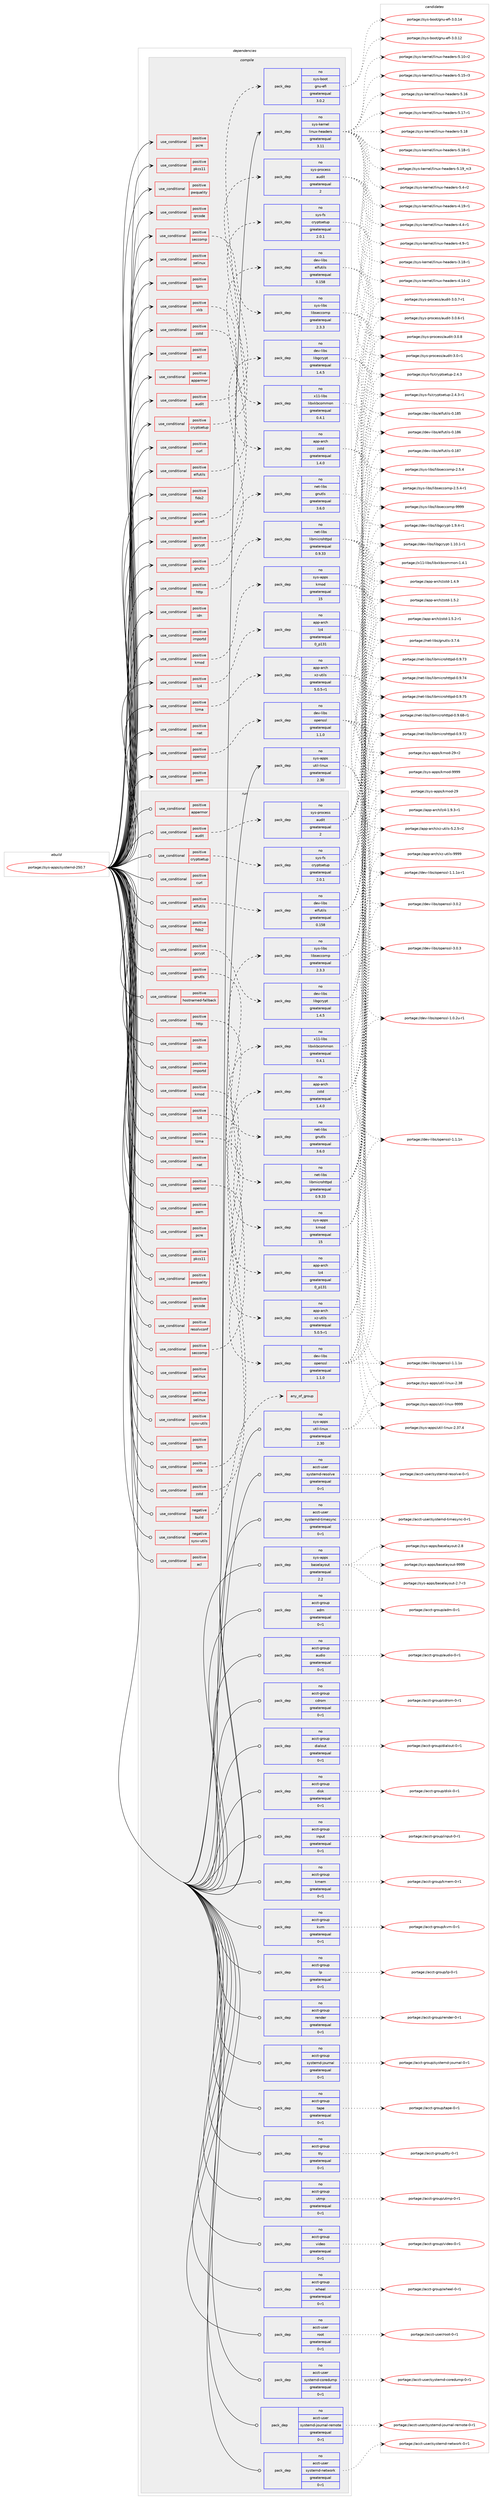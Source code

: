 digraph prolog {

# *************
# Graph options
# *************

newrank=true;
concentrate=true;
compound=true;
graph [rankdir=LR,fontname=Helvetica,fontsize=10,ranksep=1.5];#, ranksep=2.5, nodesep=0.2];
edge  [arrowhead=vee];
node  [fontname=Helvetica,fontsize=10];

# **********
# The ebuild
# **********

subgraph cluster_leftcol {
color=gray;
label=<<i>ebuild</i>>;
id [label="portage://sys-apps/systemd-250.7", color=red, width=4, href="../sys-apps/systemd-250.7.svg"];
}

# ****************
# The dependencies
# ****************

subgraph cluster_midcol {
color=gray;
label=<<i>dependencies</i>>;
subgraph cluster_compile {
fillcolor="#eeeeee";
style=filled;
label=<<i>compile</i>>;
subgraph cond308 {
dependency1467 [label=<<TABLE BORDER="0" CELLBORDER="1" CELLSPACING="0" CELLPADDING="4"><TR><TD ROWSPAN="3" CELLPADDING="10">use_conditional</TD></TR><TR><TD>positive</TD></TR><TR><TD>acl</TD></TR></TABLE>>, shape=none, color=red];
# *** BEGIN UNKNOWN DEPENDENCY TYPE (TODO) ***
# dependency1467 -> package_dependency(portage://sys-apps/systemd-250.7,install,no,sys-apps,acl,none,[,,],[slot(0),equal],[])
# *** END UNKNOWN DEPENDENCY TYPE (TODO) ***

}
id:e -> dependency1467:w [weight=20,style="solid",arrowhead="vee"];
subgraph cond309 {
dependency1468 [label=<<TABLE BORDER="0" CELLBORDER="1" CELLSPACING="0" CELLPADDING="4"><TR><TD ROWSPAN="3" CELLPADDING="10">use_conditional</TD></TR><TR><TD>positive</TD></TR><TR><TD>apparmor</TD></TR></TABLE>>, shape=none, color=red];
# *** BEGIN UNKNOWN DEPENDENCY TYPE (TODO) ***
# dependency1468 -> package_dependency(portage://sys-apps/systemd-250.7,install,no,sys-libs,libapparmor,none,[,,],[slot(0),equal],[])
# *** END UNKNOWN DEPENDENCY TYPE (TODO) ***

}
id:e -> dependency1468:w [weight=20,style="solid",arrowhead="vee"];
subgraph cond310 {
dependency1469 [label=<<TABLE BORDER="0" CELLBORDER="1" CELLSPACING="0" CELLPADDING="4"><TR><TD ROWSPAN="3" CELLPADDING="10">use_conditional</TD></TR><TR><TD>positive</TD></TR><TR><TD>audit</TD></TR></TABLE>>, shape=none, color=red];
subgraph pack1150 {
dependency1470 [label=<<TABLE BORDER="0" CELLBORDER="1" CELLSPACING="0" CELLPADDING="4" WIDTH="220"><TR><TD ROWSPAN="6" CELLPADDING="30">pack_dep</TD></TR><TR><TD WIDTH="110">no</TD></TR><TR><TD>sys-process</TD></TR><TR><TD>audit</TD></TR><TR><TD>greaterequal</TD></TR><TR><TD>2</TD></TR></TABLE>>, shape=none, color=blue];
}
dependency1469:e -> dependency1470:w [weight=20,style="dashed",arrowhead="vee"];
}
id:e -> dependency1469:w [weight=20,style="solid",arrowhead="vee"];
subgraph cond311 {
dependency1471 [label=<<TABLE BORDER="0" CELLBORDER="1" CELLSPACING="0" CELLPADDING="4"><TR><TD ROWSPAN="3" CELLPADDING="10">use_conditional</TD></TR><TR><TD>positive</TD></TR><TR><TD>cryptsetup</TD></TR></TABLE>>, shape=none, color=red];
subgraph pack1151 {
dependency1472 [label=<<TABLE BORDER="0" CELLBORDER="1" CELLSPACING="0" CELLPADDING="4" WIDTH="220"><TR><TD ROWSPAN="6" CELLPADDING="30">pack_dep</TD></TR><TR><TD WIDTH="110">no</TD></TR><TR><TD>sys-fs</TD></TR><TR><TD>cryptsetup</TD></TR><TR><TD>greaterequal</TD></TR><TR><TD>2.0.1</TD></TR></TABLE>>, shape=none, color=blue];
}
dependency1471:e -> dependency1472:w [weight=20,style="dashed",arrowhead="vee"];
}
id:e -> dependency1471:w [weight=20,style="solid",arrowhead="vee"];
subgraph cond312 {
dependency1473 [label=<<TABLE BORDER="0" CELLBORDER="1" CELLSPACING="0" CELLPADDING="4"><TR><TD ROWSPAN="3" CELLPADDING="10">use_conditional</TD></TR><TR><TD>positive</TD></TR><TR><TD>curl</TD></TR></TABLE>>, shape=none, color=red];
# *** BEGIN UNKNOWN DEPENDENCY TYPE (TODO) ***
# dependency1473 -> package_dependency(portage://sys-apps/systemd-250.7,install,no,net-misc,curl,none,[,,],[slot(0),equal],[])
# *** END UNKNOWN DEPENDENCY TYPE (TODO) ***

}
id:e -> dependency1473:w [weight=20,style="solid",arrowhead="vee"];
subgraph cond313 {
dependency1474 [label=<<TABLE BORDER="0" CELLBORDER="1" CELLSPACING="0" CELLPADDING="4"><TR><TD ROWSPAN="3" CELLPADDING="10">use_conditional</TD></TR><TR><TD>positive</TD></TR><TR><TD>elfutils</TD></TR></TABLE>>, shape=none, color=red];
subgraph pack1152 {
dependency1475 [label=<<TABLE BORDER="0" CELLBORDER="1" CELLSPACING="0" CELLPADDING="4" WIDTH="220"><TR><TD ROWSPAN="6" CELLPADDING="30">pack_dep</TD></TR><TR><TD WIDTH="110">no</TD></TR><TR><TD>dev-libs</TD></TR><TR><TD>elfutils</TD></TR><TR><TD>greaterequal</TD></TR><TR><TD>0.158</TD></TR></TABLE>>, shape=none, color=blue];
}
dependency1474:e -> dependency1475:w [weight=20,style="dashed",arrowhead="vee"];
}
id:e -> dependency1474:w [weight=20,style="solid",arrowhead="vee"];
subgraph cond314 {
dependency1476 [label=<<TABLE BORDER="0" CELLBORDER="1" CELLSPACING="0" CELLPADDING="4"><TR><TD ROWSPAN="3" CELLPADDING="10">use_conditional</TD></TR><TR><TD>positive</TD></TR><TR><TD>fido2</TD></TR></TABLE>>, shape=none, color=red];
# *** BEGIN UNKNOWN DEPENDENCY TYPE (TODO) ***
# dependency1476 -> package_dependency(portage://sys-apps/systemd-250.7,install,no,dev-libs,libfido2,none,[,,],[slot(0),equal],[])
# *** END UNKNOWN DEPENDENCY TYPE (TODO) ***

}
id:e -> dependency1476:w [weight=20,style="solid",arrowhead="vee"];
subgraph cond315 {
dependency1477 [label=<<TABLE BORDER="0" CELLBORDER="1" CELLSPACING="0" CELLPADDING="4"><TR><TD ROWSPAN="3" CELLPADDING="10">use_conditional</TD></TR><TR><TD>positive</TD></TR><TR><TD>gcrypt</TD></TR></TABLE>>, shape=none, color=red];
subgraph pack1153 {
dependency1478 [label=<<TABLE BORDER="0" CELLBORDER="1" CELLSPACING="0" CELLPADDING="4" WIDTH="220"><TR><TD ROWSPAN="6" CELLPADDING="30">pack_dep</TD></TR><TR><TD WIDTH="110">no</TD></TR><TR><TD>dev-libs</TD></TR><TR><TD>libgcrypt</TD></TR><TR><TD>greaterequal</TD></TR><TR><TD>1.4.5</TD></TR></TABLE>>, shape=none, color=blue];
}
dependency1477:e -> dependency1478:w [weight=20,style="dashed",arrowhead="vee"];
}
id:e -> dependency1477:w [weight=20,style="solid",arrowhead="vee"];
subgraph cond316 {
dependency1479 [label=<<TABLE BORDER="0" CELLBORDER="1" CELLSPACING="0" CELLPADDING="4"><TR><TD ROWSPAN="3" CELLPADDING="10">use_conditional</TD></TR><TR><TD>positive</TD></TR><TR><TD>gnuefi</TD></TR></TABLE>>, shape=none, color=red];
subgraph pack1154 {
dependency1480 [label=<<TABLE BORDER="0" CELLBORDER="1" CELLSPACING="0" CELLPADDING="4" WIDTH="220"><TR><TD ROWSPAN="6" CELLPADDING="30">pack_dep</TD></TR><TR><TD WIDTH="110">no</TD></TR><TR><TD>sys-boot</TD></TR><TR><TD>gnu-efi</TD></TR><TR><TD>greaterequal</TD></TR><TR><TD>3.0.2</TD></TR></TABLE>>, shape=none, color=blue];
}
dependency1479:e -> dependency1480:w [weight=20,style="dashed",arrowhead="vee"];
}
id:e -> dependency1479:w [weight=20,style="solid",arrowhead="vee"];
subgraph cond317 {
dependency1481 [label=<<TABLE BORDER="0" CELLBORDER="1" CELLSPACING="0" CELLPADDING="4"><TR><TD ROWSPAN="3" CELLPADDING="10">use_conditional</TD></TR><TR><TD>positive</TD></TR><TR><TD>gnutls</TD></TR></TABLE>>, shape=none, color=red];
subgraph pack1155 {
dependency1482 [label=<<TABLE BORDER="0" CELLBORDER="1" CELLSPACING="0" CELLPADDING="4" WIDTH="220"><TR><TD ROWSPAN="6" CELLPADDING="30">pack_dep</TD></TR><TR><TD WIDTH="110">no</TD></TR><TR><TD>net-libs</TD></TR><TR><TD>gnutls</TD></TR><TR><TD>greaterequal</TD></TR><TR><TD>3.6.0</TD></TR></TABLE>>, shape=none, color=blue];
}
dependency1481:e -> dependency1482:w [weight=20,style="dashed",arrowhead="vee"];
}
id:e -> dependency1481:w [weight=20,style="solid",arrowhead="vee"];
subgraph cond318 {
dependency1483 [label=<<TABLE BORDER="0" CELLBORDER="1" CELLSPACING="0" CELLPADDING="4"><TR><TD ROWSPAN="3" CELLPADDING="10">use_conditional</TD></TR><TR><TD>positive</TD></TR><TR><TD>http</TD></TR></TABLE>>, shape=none, color=red];
subgraph pack1156 {
dependency1484 [label=<<TABLE BORDER="0" CELLBORDER="1" CELLSPACING="0" CELLPADDING="4" WIDTH="220"><TR><TD ROWSPAN="6" CELLPADDING="30">pack_dep</TD></TR><TR><TD WIDTH="110">no</TD></TR><TR><TD>net-libs</TD></TR><TR><TD>libmicrohttpd</TD></TR><TR><TD>greaterequal</TD></TR><TR><TD>0.9.33</TD></TR></TABLE>>, shape=none, color=blue];
}
dependency1483:e -> dependency1484:w [weight=20,style="dashed",arrowhead="vee"];
}
id:e -> dependency1483:w [weight=20,style="solid",arrowhead="vee"];
subgraph cond319 {
dependency1485 [label=<<TABLE BORDER="0" CELLBORDER="1" CELLSPACING="0" CELLPADDING="4"><TR><TD ROWSPAN="3" CELLPADDING="10">use_conditional</TD></TR><TR><TD>positive</TD></TR><TR><TD>idn</TD></TR></TABLE>>, shape=none, color=red];
# *** BEGIN UNKNOWN DEPENDENCY TYPE (TODO) ***
# dependency1485 -> package_dependency(portage://sys-apps/systemd-250.7,install,no,net-dns,libidn2,none,[,,],any_same_slot,[])
# *** END UNKNOWN DEPENDENCY TYPE (TODO) ***

}
id:e -> dependency1485:w [weight=20,style="solid",arrowhead="vee"];
subgraph cond320 {
dependency1486 [label=<<TABLE BORDER="0" CELLBORDER="1" CELLSPACING="0" CELLPADDING="4"><TR><TD ROWSPAN="3" CELLPADDING="10">use_conditional</TD></TR><TR><TD>positive</TD></TR><TR><TD>importd</TD></TR></TABLE>>, shape=none, color=red];
# *** BEGIN UNKNOWN DEPENDENCY TYPE (TODO) ***
# dependency1486 -> package_dependency(portage://sys-apps/systemd-250.7,install,no,app-arch,bzip2,none,[,,],[slot(0),equal],[])
# *** END UNKNOWN DEPENDENCY TYPE (TODO) ***

# *** BEGIN UNKNOWN DEPENDENCY TYPE (TODO) ***
# dependency1486 -> package_dependency(portage://sys-apps/systemd-250.7,install,no,sys-libs,zlib,none,[,,],[slot(0),equal],[])
# *** END UNKNOWN DEPENDENCY TYPE (TODO) ***

}
id:e -> dependency1486:w [weight=20,style="solid",arrowhead="vee"];
subgraph cond321 {
dependency1487 [label=<<TABLE BORDER="0" CELLBORDER="1" CELLSPACING="0" CELLPADDING="4"><TR><TD ROWSPAN="3" CELLPADDING="10">use_conditional</TD></TR><TR><TD>positive</TD></TR><TR><TD>kmod</TD></TR></TABLE>>, shape=none, color=red];
subgraph pack1157 {
dependency1488 [label=<<TABLE BORDER="0" CELLBORDER="1" CELLSPACING="0" CELLPADDING="4" WIDTH="220"><TR><TD ROWSPAN="6" CELLPADDING="30">pack_dep</TD></TR><TR><TD WIDTH="110">no</TD></TR><TR><TD>sys-apps</TD></TR><TR><TD>kmod</TD></TR><TR><TD>greaterequal</TD></TR><TR><TD>15</TD></TR></TABLE>>, shape=none, color=blue];
}
dependency1487:e -> dependency1488:w [weight=20,style="dashed",arrowhead="vee"];
}
id:e -> dependency1487:w [weight=20,style="solid",arrowhead="vee"];
subgraph cond322 {
dependency1489 [label=<<TABLE BORDER="0" CELLBORDER="1" CELLSPACING="0" CELLPADDING="4"><TR><TD ROWSPAN="3" CELLPADDING="10">use_conditional</TD></TR><TR><TD>positive</TD></TR><TR><TD>lz4</TD></TR></TABLE>>, shape=none, color=red];
subgraph pack1158 {
dependency1490 [label=<<TABLE BORDER="0" CELLBORDER="1" CELLSPACING="0" CELLPADDING="4" WIDTH="220"><TR><TD ROWSPAN="6" CELLPADDING="30">pack_dep</TD></TR><TR><TD WIDTH="110">no</TD></TR><TR><TD>app-arch</TD></TR><TR><TD>lz4</TD></TR><TR><TD>greaterequal</TD></TR><TR><TD>0_p131</TD></TR></TABLE>>, shape=none, color=blue];
}
dependency1489:e -> dependency1490:w [weight=20,style="dashed",arrowhead="vee"];
}
id:e -> dependency1489:w [weight=20,style="solid",arrowhead="vee"];
subgraph cond323 {
dependency1491 [label=<<TABLE BORDER="0" CELLBORDER="1" CELLSPACING="0" CELLPADDING="4"><TR><TD ROWSPAN="3" CELLPADDING="10">use_conditional</TD></TR><TR><TD>positive</TD></TR><TR><TD>lzma</TD></TR></TABLE>>, shape=none, color=red];
subgraph pack1159 {
dependency1492 [label=<<TABLE BORDER="0" CELLBORDER="1" CELLSPACING="0" CELLPADDING="4" WIDTH="220"><TR><TD ROWSPAN="6" CELLPADDING="30">pack_dep</TD></TR><TR><TD WIDTH="110">no</TD></TR><TR><TD>app-arch</TD></TR><TR><TD>xz-utils</TD></TR><TR><TD>greaterequal</TD></TR><TR><TD>5.0.5-r1</TD></TR></TABLE>>, shape=none, color=blue];
}
dependency1491:e -> dependency1492:w [weight=20,style="dashed",arrowhead="vee"];
}
id:e -> dependency1491:w [weight=20,style="solid",arrowhead="vee"];
subgraph cond324 {
dependency1493 [label=<<TABLE BORDER="0" CELLBORDER="1" CELLSPACING="0" CELLPADDING="4"><TR><TD ROWSPAN="3" CELLPADDING="10">use_conditional</TD></TR><TR><TD>positive</TD></TR><TR><TD>nat</TD></TR></TABLE>>, shape=none, color=red];
# *** BEGIN UNKNOWN DEPENDENCY TYPE (TODO) ***
# dependency1493 -> package_dependency(portage://sys-apps/systemd-250.7,install,no,net-firewall,iptables,none,[,,],[slot(0),equal],[])
# *** END UNKNOWN DEPENDENCY TYPE (TODO) ***

}
id:e -> dependency1493:w [weight=20,style="solid",arrowhead="vee"];
subgraph cond325 {
dependency1494 [label=<<TABLE BORDER="0" CELLBORDER="1" CELLSPACING="0" CELLPADDING="4"><TR><TD ROWSPAN="3" CELLPADDING="10">use_conditional</TD></TR><TR><TD>positive</TD></TR><TR><TD>openssl</TD></TR></TABLE>>, shape=none, color=red];
subgraph pack1160 {
dependency1495 [label=<<TABLE BORDER="0" CELLBORDER="1" CELLSPACING="0" CELLPADDING="4" WIDTH="220"><TR><TD ROWSPAN="6" CELLPADDING="30">pack_dep</TD></TR><TR><TD WIDTH="110">no</TD></TR><TR><TD>dev-libs</TD></TR><TR><TD>openssl</TD></TR><TR><TD>greaterequal</TD></TR><TR><TD>1.1.0</TD></TR></TABLE>>, shape=none, color=blue];
}
dependency1494:e -> dependency1495:w [weight=20,style="dashed",arrowhead="vee"];
}
id:e -> dependency1494:w [weight=20,style="solid",arrowhead="vee"];
subgraph cond326 {
dependency1496 [label=<<TABLE BORDER="0" CELLBORDER="1" CELLSPACING="0" CELLPADDING="4"><TR><TD ROWSPAN="3" CELLPADDING="10">use_conditional</TD></TR><TR><TD>positive</TD></TR><TR><TD>pam</TD></TR></TABLE>>, shape=none, color=red];
# *** BEGIN UNKNOWN DEPENDENCY TYPE (TODO) ***
# dependency1496 -> package_dependency(portage://sys-apps/systemd-250.7,install,no,sys-libs,pam,none,[,,],any_same_slot,[use(optenable(abi_x86_32),negative),use(optenable(abi_x86_64),negative),use(optenable(abi_x86_x32),negative),use(optenable(abi_mips_n32),negative),use(optenable(abi_mips_n64),negative),use(optenable(abi_mips_o32),negative),use(optenable(abi_s390_32),negative),use(optenable(abi_s390_64),negative)])
# *** END UNKNOWN DEPENDENCY TYPE (TODO) ***

}
id:e -> dependency1496:w [weight=20,style="solid",arrowhead="vee"];
subgraph cond327 {
dependency1497 [label=<<TABLE BORDER="0" CELLBORDER="1" CELLSPACING="0" CELLPADDING="4"><TR><TD ROWSPAN="3" CELLPADDING="10">use_conditional</TD></TR><TR><TD>positive</TD></TR><TR><TD>pcre</TD></TR></TABLE>>, shape=none, color=red];
# *** BEGIN UNKNOWN DEPENDENCY TYPE (TODO) ***
# dependency1497 -> package_dependency(portage://sys-apps/systemd-250.7,install,no,dev-libs,libpcre2,none,[,,],[],[])
# *** END UNKNOWN DEPENDENCY TYPE (TODO) ***

}
id:e -> dependency1497:w [weight=20,style="solid",arrowhead="vee"];
subgraph cond328 {
dependency1498 [label=<<TABLE BORDER="0" CELLBORDER="1" CELLSPACING="0" CELLPADDING="4"><TR><TD ROWSPAN="3" CELLPADDING="10">use_conditional</TD></TR><TR><TD>positive</TD></TR><TR><TD>pkcs11</TD></TR></TABLE>>, shape=none, color=red];
# *** BEGIN UNKNOWN DEPENDENCY TYPE (TODO) ***
# dependency1498 -> package_dependency(portage://sys-apps/systemd-250.7,install,no,app-crypt,p11-kit,none,[,,],[slot(0),equal],[])
# *** END UNKNOWN DEPENDENCY TYPE (TODO) ***

}
id:e -> dependency1498:w [weight=20,style="solid",arrowhead="vee"];
subgraph cond329 {
dependency1499 [label=<<TABLE BORDER="0" CELLBORDER="1" CELLSPACING="0" CELLPADDING="4"><TR><TD ROWSPAN="3" CELLPADDING="10">use_conditional</TD></TR><TR><TD>positive</TD></TR><TR><TD>pwquality</TD></TR></TABLE>>, shape=none, color=red];
# *** BEGIN UNKNOWN DEPENDENCY TYPE (TODO) ***
# dependency1499 -> package_dependency(portage://sys-apps/systemd-250.7,install,no,dev-libs,libpwquality,none,[,,],[slot(0),equal],[])
# *** END UNKNOWN DEPENDENCY TYPE (TODO) ***

}
id:e -> dependency1499:w [weight=20,style="solid",arrowhead="vee"];
subgraph cond330 {
dependency1500 [label=<<TABLE BORDER="0" CELLBORDER="1" CELLSPACING="0" CELLPADDING="4"><TR><TD ROWSPAN="3" CELLPADDING="10">use_conditional</TD></TR><TR><TD>positive</TD></TR><TR><TD>qrcode</TD></TR></TABLE>>, shape=none, color=red];
# *** BEGIN UNKNOWN DEPENDENCY TYPE (TODO) ***
# dependency1500 -> package_dependency(portage://sys-apps/systemd-250.7,install,no,media-gfx,qrencode,none,[,,],[slot(0),equal],[])
# *** END UNKNOWN DEPENDENCY TYPE (TODO) ***

}
id:e -> dependency1500:w [weight=20,style="solid",arrowhead="vee"];
subgraph cond331 {
dependency1501 [label=<<TABLE BORDER="0" CELLBORDER="1" CELLSPACING="0" CELLPADDING="4"><TR><TD ROWSPAN="3" CELLPADDING="10">use_conditional</TD></TR><TR><TD>positive</TD></TR><TR><TD>seccomp</TD></TR></TABLE>>, shape=none, color=red];
subgraph pack1161 {
dependency1502 [label=<<TABLE BORDER="0" CELLBORDER="1" CELLSPACING="0" CELLPADDING="4" WIDTH="220"><TR><TD ROWSPAN="6" CELLPADDING="30">pack_dep</TD></TR><TR><TD WIDTH="110">no</TD></TR><TR><TD>sys-libs</TD></TR><TR><TD>libseccomp</TD></TR><TR><TD>greaterequal</TD></TR><TR><TD>2.3.3</TD></TR></TABLE>>, shape=none, color=blue];
}
dependency1501:e -> dependency1502:w [weight=20,style="dashed",arrowhead="vee"];
}
id:e -> dependency1501:w [weight=20,style="solid",arrowhead="vee"];
subgraph cond332 {
dependency1503 [label=<<TABLE BORDER="0" CELLBORDER="1" CELLSPACING="0" CELLPADDING="4"><TR><TD ROWSPAN="3" CELLPADDING="10">use_conditional</TD></TR><TR><TD>positive</TD></TR><TR><TD>selinux</TD></TR></TABLE>>, shape=none, color=red];
# *** BEGIN UNKNOWN DEPENDENCY TYPE (TODO) ***
# dependency1503 -> package_dependency(portage://sys-apps/systemd-250.7,install,no,sys-libs,libselinux,none,[,,],[slot(0),equal],[])
# *** END UNKNOWN DEPENDENCY TYPE (TODO) ***

}
id:e -> dependency1503:w [weight=20,style="solid",arrowhead="vee"];
subgraph cond333 {
dependency1504 [label=<<TABLE BORDER="0" CELLBORDER="1" CELLSPACING="0" CELLPADDING="4"><TR><TD ROWSPAN="3" CELLPADDING="10">use_conditional</TD></TR><TR><TD>positive</TD></TR><TR><TD>tpm</TD></TR></TABLE>>, shape=none, color=red];
# *** BEGIN UNKNOWN DEPENDENCY TYPE (TODO) ***
# dependency1504 -> package_dependency(portage://sys-apps/systemd-250.7,install,no,app-crypt,tpm2-tss,none,[,,],[slot(0),equal],[])
# *** END UNKNOWN DEPENDENCY TYPE (TODO) ***

}
id:e -> dependency1504:w [weight=20,style="solid",arrowhead="vee"];
subgraph cond334 {
dependency1505 [label=<<TABLE BORDER="0" CELLBORDER="1" CELLSPACING="0" CELLPADDING="4"><TR><TD ROWSPAN="3" CELLPADDING="10">use_conditional</TD></TR><TR><TD>positive</TD></TR><TR><TD>xkb</TD></TR></TABLE>>, shape=none, color=red];
subgraph pack1162 {
dependency1506 [label=<<TABLE BORDER="0" CELLBORDER="1" CELLSPACING="0" CELLPADDING="4" WIDTH="220"><TR><TD ROWSPAN="6" CELLPADDING="30">pack_dep</TD></TR><TR><TD WIDTH="110">no</TD></TR><TR><TD>x11-libs</TD></TR><TR><TD>libxkbcommon</TD></TR><TR><TD>greaterequal</TD></TR><TR><TD>0.4.1</TD></TR></TABLE>>, shape=none, color=blue];
}
dependency1505:e -> dependency1506:w [weight=20,style="dashed",arrowhead="vee"];
}
id:e -> dependency1505:w [weight=20,style="solid",arrowhead="vee"];
subgraph cond335 {
dependency1507 [label=<<TABLE BORDER="0" CELLBORDER="1" CELLSPACING="0" CELLPADDING="4"><TR><TD ROWSPAN="3" CELLPADDING="10">use_conditional</TD></TR><TR><TD>positive</TD></TR><TR><TD>zstd</TD></TR></TABLE>>, shape=none, color=red];
subgraph pack1163 {
dependency1508 [label=<<TABLE BORDER="0" CELLBORDER="1" CELLSPACING="0" CELLPADDING="4" WIDTH="220"><TR><TD ROWSPAN="6" CELLPADDING="30">pack_dep</TD></TR><TR><TD WIDTH="110">no</TD></TR><TR><TD>app-arch</TD></TR><TR><TD>zstd</TD></TR><TR><TD>greaterequal</TD></TR><TR><TD>1.4.0</TD></TR></TABLE>>, shape=none, color=blue];
}
dependency1507:e -> dependency1508:w [weight=20,style="dashed",arrowhead="vee"];
}
id:e -> dependency1507:w [weight=20,style="solid",arrowhead="vee"];
subgraph pack1164 {
dependency1509 [label=<<TABLE BORDER="0" CELLBORDER="1" CELLSPACING="0" CELLPADDING="4" WIDTH="220"><TR><TD ROWSPAN="6" CELLPADDING="30">pack_dep</TD></TR><TR><TD WIDTH="110">no</TD></TR><TR><TD>sys-apps</TD></TR><TR><TD>util-linux</TD></TR><TR><TD>greaterequal</TD></TR><TR><TD>2.30</TD></TR></TABLE>>, shape=none, color=blue];
}
id:e -> dependency1509:w [weight=20,style="solid",arrowhead="vee"];
subgraph pack1165 {
dependency1510 [label=<<TABLE BORDER="0" CELLBORDER="1" CELLSPACING="0" CELLPADDING="4" WIDTH="220"><TR><TD ROWSPAN="6" CELLPADDING="30">pack_dep</TD></TR><TR><TD WIDTH="110">no</TD></TR><TR><TD>sys-kernel</TD></TR><TR><TD>linux-headers</TD></TR><TR><TD>greaterequal</TD></TR><TR><TD>3.11</TD></TR></TABLE>>, shape=none, color=blue];
}
id:e -> dependency1510:w [weight=20,style="solid",arrowhead="vee"];
# *** BEGIN UNKNOWN DEPENDENCY TYPE (TODO) ***
# id -> package_dependency(portage://sys-apps/systemd-250.7,install,no,sys-libs,libcap,none,[,,],[slot(0),equal],[use(optenable(abi_x86_32),negative),use(optenable(abi_x86_64),negative),use(optenable(abi_x86_x32),negative),use(optenable(abi_mips_n32),negative),use(optenable(abi_mips_n64),negative),use(optenable(abi_mips_o32),negative),use(optenable(abi_s390_32),negative),use(optenable(abi_s390_64),negative)])
# *** END UNKNOWN DEPENDENCY TYPE (TODO) ***

# *** BEGIN UNKNOWN DEPENDENCY TYPE (TODO) ***
# id -> package_dependency(portage://sys-apps/systemd-250.7,install,no,virtual,libcrypt,none,[,,],any_same_slot,[use(optenable(abi_x86_32),negative),use(optenable(abi_x86_64),negative),use(optenable(abi_x86_x32),negative),use(optenable(abi_mips_n32),negative),use(optenable(abi_mips_n64),negative),use(optenable(abi_mips_o32),negative),use(optenable(abi_s390_32),negative),use(optenable(abi_s390_64),negative)])
# *** END UNKNOWN DEPENDENCY TYPE (TODO) ***

}
subgraph cluster_compileandrun {
fillcolor="#eeeeee";
style=filled;
label=<<i>compile and run</i>>;
}
subgraph cluster_run {
fillcolor="#eeeeee";
style=filled;
label=<<i>run</i>>;
subgraph cond336 {
dependency1511 [label=<<TABLE BORDER="0" CELLBORDER="1" CELLSPACING="0" CELLPADDING="4"><TR><TD ROWSPAN="3" CELLPADDING="10">use_conditional</TD></TR><TR><TD>negative</TD></TR><TR><TD>build</TD></TR></TABLE>>, shape=none, color=red];
subgraph any5 {
dependency1512 [label=<<TABLE BORDER="0" CELLBORDER="1" CELLSPACING="0" CELLPADDING="4"><TR><TD CELLPADDING="10">any_of_group</TD></TR></TABLE>>, shape=none, color=red];# *** BEGIN UNKNOWN DEPENDENCY TYPE (TODO) ***
# dependency1512 -> package_dependency(portage://sys-apps/systemd-250.7,run,no,sys-apps,util-linux,none,[,,],[],[use(enable(kill),negative)])
# *** END UNKNOWN DEPENDENCY TYPE (TODO) ***

# *** BEGIN UNKNOWN DEPENDENCY TYPE (TODO) ***
# dependency1512 -> package_dependency(portage://sys-apps/systemd-250.7,run,no,sys-process,procps,none,[,,],[],[use(enable(kill),positive)])
# *** END UNKNOWN DEPENDENCY TYPE (TODO) ***

# *** BEGIN UNKNOWN DEPENDENCY TYPE (TODO) ***
# dependency1512 -> package_dependency(portage://sys-apps/systemd-250.7,run,no,sys-apps,coreutils,none,[,,],[],[use(enable(kill),negative)])
# *** END UNKNOWN DEPENDENCY TYPE (TODO) ***

}
dependency1511:e -> dependency1512:w [weight=20,style="dashed",arrowhead="vee"];
}
id:e -> dependency1511:w [weight=20,style="solid",arrowhead="odot"];
subgraph cond337 {
dependency1513 [label=<<TABLE BORDER="0" CELLBORDER="1" CELLSPACING="0" CELLPADDING="4"><TR><TD ROWSPAN="3" CELLPADDING="10">use_conditional</TD></TR><TR><TD>negative</TD></TR><TR><TD>sysv-utils</TD></TR></TABLE>>, shape=none, color=red];
# *** BEGIN UNKNOWN DEPENDENCY TYPE (TODO) ***
# dependency1513 -> package_dependency(portage://sys-apps/systemd-250.7,run,no,sys-apps,sysvinit,none,[,,],[],[])
# *** END UNKNOWN DEPENDENCY TYPE (TODO) ***

}
id:e -> dependency1513:w [weight=20,style="solid",arrowhead="odot"];
subgraph cond338 {
dependency1514 [label=<<TABLE BORDER="0" CELLBORDER="1" CELLSPACING="0" CELLPADDING="4"><TR><TD ROWSPAN="3" CELLPADDING="10">use_conditional</TD></TR><TR><TD>positive</TD></TR><TR><TD>acl</TD></TR></TABLE>>, shape=none, color=red];
# *** BEGIN UNKNOWN DEPENDENCY TYPE (TODO) ***
# dependency1514 -> package_dependency(portage://sys-apps/systemd-250.7,run,no,sys-apps,acl,none,[,,],[slot(0),equal],[])
# *** END UNKNOWN DEPENDENCY TYPE (TODO) ***

}
id:e -> dependency1514:w [weight=20,style="solid",arrowhead="odot"];
subgraph cond339 {
dependency1515 [label=<<TABLE BORDER="0" CELLBORDER="1" CELLSPACING="0" CELLPADDING="4"><TR><TD ROWSPAN="3" CELLPADDING="10">use_conditional</TD></TR><TR><TD>positive</TD></TR><TR><TD>apparmor</TD></TR></TABLE>>, shape=none, color=red];
# *** BEGIN UNKNOWN DEPENDENCY TYPE (TODO) ***
# dependency1515 -> package_dependency(portage://sys-apps/systemd-250.7,run,no,sys-libs,libapparmor,none,[,,],[slot(0),equal],[])
# *** END UNKNOWN DEPENDENCY TYPE (TODO) ***

}
id:e -> dependency1515:w [weight=20,style="solid",arrowhead="odot"];
subgraph cond340 {
dependency1516 [label=<<TABLE BORDER="0" CELLBORDER="1" CELLSPACING="0" CELLPADDING="4"><TR><TD ROWSPAN="3" CELLPADDING="10">use_conditional</TD></TR><TR><TD>positive</TD></TR><TR><TD>audit</TD></TR></TABLE>>, shape=none, color=red];
subgraph pack1166 {
dependency1517 [label=<<TABLE BORDER="0" CELLBORDER="1" CELLSPACING="0" CELLPADDING="4" WIDTH="220"><TR><TD ROWSPAN="6" CELLPADDING="30">pack_dep</TD></TR><TR><TD WIDTH="110">no</TD></TR><TR><TD>sys-process</TD></TR><TR><TD>audit</TD></TR><TR><TD>greaterequal</TD></TR><TR><TD>2</TD></TR></TABLE>>, shape=none, color=blue];
}
dependency1516:e -> dependency1517:w [weight=20,style="dashed",arrowhead="vee"];
}
id:e -> dependency1516:w [weight=20,style="solid",arrowhead="odot"];
subgraph cond341 {
dependency1518 [label=<<TABLE BORDER="0" CELLBORDER="1" CELLSPACING="0" CELLPADDING="4"><TR><TD ROWSPAN="3" CELLPADDING="10">use_conditional</TD></TR><TR><TD>positive</TD></TR><TR><TD>cryptsetup</TD></TR></TABLE>>, shape=none, color=red];
subgraph pack1167 {
dependency1519 [label=<<TABLE BORDER="0" CELLBORDER="1" CELLSPACING="0" CELLPADDING="4" WIDTH="220"><TR><TD ROWSPAN="6" CELLPADDING="30">pack_dep</TD></TR><TR><TD WIDTH="110">no</TD></TR><TR><TD>sys-fs</TD></TR><TR><TD>cryptsetup</TD></TR><TR><TD>greaterequal</TD></TR><TR><TD>2.0.1</TD></TR></TABLE>>, shape=none, color=blue];
}
dependency1518:e -> dependency1519:w [weight=20,style="dashed",arrowhead="vee"];
}
id:e -> dependency1518:w [weight=20,style="solid",arrowhead="odot"];
subgraph cond342 {
dependency1520 [label=<<TABLE BORDER="0" CELLBORDER="1" CELLSPACING="0" CELLPADDING="4"><TR><TD ROWSPAN="3" CELLPADDING="10">use_conditional</TD></TR><TR><TD>positive</TD></TR><TR><TD>curl</TD></TR></TABLE>>, shape=none, color=red];
# *** BEGIN UNKNOWN DEPENDENCY TYPE (TODO) ***
# dependency1520 -> package_dependency(portage://sys-apps/systemd-250.7,run,no,net-misc,curl,none,[,,],[slot(0),equal],[])
# *** END UNKNOWN DEPENDENCY TYPE (TODO) ***

}
id:e -> dependency1520:w [weight=20,style="solid",arrowhead="odot"];
subgraph cond343 {
dependency1521 [label=<<TABLE BORDER="0" CELLBORDER="1" CELLSPACING="0" CELLPADDING="4"><TR><TD ROWSPAN="3" CELLPADDING="10">use_conditional</TD></TR><TR><TD>positive</TD></TR><TR><TD>elfutils</TD></TR></TABLE>>, shape=none, color=red];
subgraph pack1168 {
dependency1522 [label=<<TABLE BORDER="0" CELLBORDER="1" CELLSPACING="0" CELLPADDING="4" WIDTH="220"><TR><TD ROWSPAN="6" CELLPADDING="30">pack_dep</TD></TR><TR><TD WIDTH="110">no</TD></TR><TR><TD>dev-libs</TD></TR><TR><TD>elfutils</TD></TR><TR><TD>greaterequal</TD></TR><TR><TD>0.158</TD></TR></TABLE>>, shape=none, color=blue];
}
dependency1521:e -> dependency1522:w [weight=20,style="dashed",arrowhead="vee"];
}
id:e -> dependency1521:w [weight=20,style="solid",arrowhead="odot"];
subgraph cond344 {
dependency1523 [label=<<TABLE BORDER="0" CELLBORDER="1" CELLSPACING="0" CELLPADDING="4"><TR><TD ROWSPAN="3" CELLPADDING="10">use_conditional</TD></TR><TR><TD>positive</TD></TR><TR><TD>fido2</TD></TR></TABLE>>, shape=none, color=red];
# *** BEGIN UNKNOWN DEPENDENCY TYPE (TODO) ***
# dependency1523 -> package_dependency(portage://sys-apps/systemd-250.7,run,no,dev-libs,libfido2,none,[,,],[slot(0),equal],[])
# *** END UNKNOWN DEPENDENCY TYPE (TODO) ***

}
id:e -> dependency1523:w [weight=20,style="solid",arrowhead="odot"];
subgraph cond345 {
dependency1524 [label=<<TABLE BORDER="0" CELLBORDER="1" CELLSPACING="0" CELLPADDING="4"><TR><TD ROWSPAN="3" CELLPADDING="10">use_conditional</TD></TR><TR><TD>positive</TD></TR><TR><TD>gcrypt</TD></TR></TABLE>>, shape=none, color=red];
subgraph pack1169 {
dependency1525 [label=<<TABLE BORDER="0" CELLBORDER="1" CELLSPACING="0" CELLPADDING="4" WIDTH="220"><TR><TD ROWSPAN="6" CELLPADDING="30">pack_dep</TD></TR><TR><TD WIDTH="110">no</TD></TR><TR><TD>dev-libs</TD></TR><TR><TD>libgcrypt</TD></TR><TR><TD>greaterequal</TD></TR><TR><TD>1.4.5</TD></TR></TABLE>>, shape=none, color=blue];
}
dependency1524:e -> dependency1525:w [weight=20,style="dashed",arrowhead="vee"];
}
id:e -> dependency1524:w [weight=20,style="solid",arrowhead="odot"];
subgraph cond346 {
dependency1526 [label=<<TABLE BORDER="0" CELLBORDER="1" CELLSPACING="0" CELLPADDING="4"><TR><TD ROWSPAN="3" CELLPADDING="10">use_conditional</TD></TR><TR><TD>positive</TD></TR><TR><TD>gnutls</TD></TR></TABLE>>, shape=none, color=red];
subgraph pack1170 {
dependency1527 [label=<<TABLE BORDER="0" CELLBORDER="1" CELLSPACING="0" CELLPADDING="4" WIDTH="220"><TR><TD ROWSPAN="6" CELLPADDING="30">pack_dep</TD></TR><TR><TD WIDTH="110">no</TD></TR><TR><TD>net-libs</TD></TR><TR><TD>gnutls</TD></TR><TR><TD>greaterequal</TD></TR><TR><TD>3.6.0</TD></TR></TABLE>>, shape=none, color=blue];
}
dependency1526:e -> dependency1527:w [weight=20,style="dashed",arrowhead="vee"];
}
id:e -> dependency1526:w [weight=20,style="solid",arrowhead="odot"];
subgraph cond347 {
dependency1528 [label=<<TABLE BORDER="0" CELLBORDER="1" CELLSPACING="0" CELLPADDING="4"><TR><TD ROWSPAN="3" CELLPADDING="10">use_conditional</TD></TR><TR><TD>positive</TD></TR><TR><TD>hostnamed-fallback</TD></TR></TABLE>>, shape=none, color=red];
# *** BEGIN UNKNOWN DEPENDENCY TYPE (TODO) ***
# dependency1528 -> package_dependency(portage://sys-apps/systemd-250.7,run,no,acct-group,systemd-hostname,none,[,,],[],[])
# *** END UNKNOWN DEPENDENCY TYPE (TODO) ***

# *** BEGIN UNKNOWN DEPENDENCY TYPE (TODO) ***
# dependency1528 -> package_dependency(portage://sys-apps/systemd-250.7,run,no,sys-apps,dbus-broker,none,[,,],[],[])
# *** END UNKNOWN DEPENDENCY TYPE (TODO) ***

}
id:e -> dependency1528:w [weight=20,style="solid",arrowhead="odot"];
subgraph cond348 {
dependency1529 [label=<<TABLE BORDER="0" CELLBORDER="1" CELLSPACING="0" CELLPADDING="4"><TR><TD ROWSPAN="3" CELLPADDING="10">use_conditional</TD></TR><TR><TD>positive</TD></TR><TR><TD>http</TD></TR></TABLE>>, shape=none, color=red];
subgraph pack1171 {
dependency1530 [label=<<TABLE BORDER="0" CELLBORDER="1" CELLSPACING="0" CELLPADDING="4" WIDTH="220"><TR><TD ROWSPAN="6" CELLPADDING="30">pack_dep</TD></TR><TR><TD WIDTH="110">no</TD></TR><TR><TD>net-libs</TD></TR><TR><TD>libmicrohttpd</TD></TR><TR><TD>greaterequal</TD></TR><TR><TD>0.9.33</TD></TR></TABLE>>, shape=none, color=blue];
}
dependency1529:e -> dependency1530:w [weight=20,style="dashed",arrowhead="vee"];
}
id:e -> dependency1529:w [weight=20,style="solid",arrowhead="odot"];
subgraph cond349 {
dependency1531 [label=<<TABLE BORDER="0" CELLBORDER="1" CELLSPACING="0" CELLPADDING="4"><TR><TD ROWSPAN="3" CELLPADDING="10">use_conditional</TD></TR><TR><TD>positive</TD></TR><TR><TD>idn</TD></TR></TABLE>>, shape=none, color=red];
# *** BEGIN UNKNOWN DEPENDENCY TYPE (TODO) ***
# dependency1531 -> package_dependency(portage://sys-apps/systemd-250.7,run,no,net-dns,libidn2,none,[,,],any_same_slot,[])
# *** END UNKNOWN DEPENDENCY TYPE (TODO) ***

}
id:e -> dependency1531:w [weight=20,style="solid",arrowhead="odot"];
subgraph cond350 {
dependency1532 [label=<<TABLE BORDER="0" CELLBORDER="1" CELLSPACING="0" CELLPADDING="4"><TR><TD ROWSPAN="3" CELLPADDING="10">use_conditional</TD></TR><TR><TD>positive</TD></TR><TR><TD>importd</TD></TR></TABLE>>, shape=none, color=red];
# *** BEGIN UNKNOWN DEPENDENCY TYPE (TODO) ***
# dependency1532 -> package_dependency(portage://sys-apps/systemd-250.7,run,no,app-arch,bzip2,none,[,,],[slot(0),equal],[])
# *** END UNKNOWN DEPENDENCY TYPE (TODO) ***

# *** BEGIN UNKNOWN DEPENDENCY TYPE (TODO) ***
# dependency1532 -> package_dependency(portage://sys-apps/systemd-250.7,run,no,sys-libs,zlib,none,[,,],[slot(0),equal],[])
# *** END UNKNOWN DEPENDENCY TYPE (TODO) ***

}
id:e -> dependency1532:w [weight=20,style="solid",arrowhead="odot"];
subgraph cond351 {
dependency1533 [label=<<TABLE BORDER="0" CELLBORDER="1" CELLSPACING="0" CELLPADDING="4"><TR><TD ROWSPAN="3" CELLPADDING="10">use_conditional</TD></TR><TR><TD>positive</TD></TR><TR><TD>kmod</TD></TR></TABLE>>, shape=none, color=red];
subgraph pack1172 {
dependency1534 [label=<<TABLE BORDER="0" CELLBORDER="1" CELLSPACING="0" CELLPADDING="4" WIDTH="220"><TR><TD ROWSPAN="6" CELLPADDING="30">pack_dep</TD></TR><TR><TD WIDTH="110">no</TD></TR><TR><TD>sys-apps</TD></TR><TR><TD>kmod</TD></TR><TR><TD>greaterequal</TD></TR><TR><TD>15</TD></TR></TABLE>>, shape=none, color=blue];
}
dependency1533:e -> dependency1534:w [weight=20,style="dashed",arrowhead="vee"];
}
id:e -> dependency1533:w [weight=20,style="solid",arrowhead="odot"];
subgraph cond352 {
dependency1535 [label=<<TABLE BORDER="0" CELLBORDER="1" CELLSPACING="0" CELLPADDING="4"><TR><TD ROWSPAN="3" CELLPADDING="10">use_conditional</TD></TR><TR><TD>positive</TD></TR><TR><TD>lz4</TD></TR></TABLE>>, shape=none, color=red];
subgraph pack1173 {
dependency1536 [label=<<TABLE BORDER="0" CELLBORDER="1" CELLSPACING="0" CELLPADDING="4" WIDTH="220"><TR><TD ROWSPAN="6" CELLPADDING="30">pack_dep</TD></TR><TR><TD WIDTH="110">no</TD></TR><TR><TD>app-arch</TD></TR><TR><TD>lz4</TD></TR><TR><TD>greaterequal</TD></TR><TR><TD>0_p131</TD></TR></TABLE>>, shape=none, color=blue];
}
dependency1535:e -> dependency1536:w [weight=20,style="dashed",arrowhead="vee"];
}
id:e -> dependency1535:w [weight=20,style="solid",arrowhead="odot"];
subgraph cond353 {
dependency1537 [label=<<TABLE BORDER="0" CELLBORDER="1" CELLSPACING="0" CELLPADDING="4"><TR><TD ROWSPAN="3" CELLPADDING="10">use_conditional</TD></TR><TR><TD>positive</TD></TR><TR><TD>lzma</TD></TR></TABLE>>, shape=none, color=red];
subgraph pack1174 {
dependency1538 [label=<<TABLE BORDER="0" CELLBORDER="1" CELLSPACING="0" CELLPADDING="4" WIDTH="220"><TR><TD ROWSPAN="6" CELLPADDING="30">pack_dep</TD></TR><TR><TD WIDTH="110">no</TD></TR><TR><TD>app-arch</TD></TR><TR><TD>xz-utils</TD></TR><TR><TD>greaterequal</TD></TR><TR><TD>5.0.5-r1</TD></TR></TABLE>>, shape=none, color=blue];
}
dependency1537:e -> dependency1538:w [weight=20,style="dashed",arrowhead="vee"];
}
id:e -> dependency1537:w [weight=20,style="solid",arrowhead="odot"];
subgraph cond354 {
dependency1539 [label=<<TABLE BORDER="0" CELLBORDER="1" CELLSPACING="0" CELLPADDING="4"><TR><TD ROWSPAN="3" CELLPADDING="10">use_conditional</TD></TR><TR><TD>positive</TD></TR><TR><TD>nat</TD></TR></TABLE>>, shape=none, color=red];
# *** BEGIN UNKNOWN DEPENDENCY TYPE (TODO) ***
# dependency1539 -> package_dependency(portage://sys-apps/systemd-250.7,run,no,net-firewall,iptables,none,[,,],[slot(0),equal],[])
# *** END UNKNOWN DEPENDENCY TYPE (TODO) ***

}
id:e -> dependency1539:w [weight=20,style="solid",arrowhead="odot"];
subgraph cond355 {
dependency1540 [label=<<TABLE BORDER="0" CELLBORDER="1" CELLSPACING="0" CELLPADDING="4"><TR><TD ROWSPAN="3" CELLPADDING="10">use_conditional</TD></TR><TR><TD>positive</TD></TR><TR><TD>openssl</TD></TR></TABLE>>, shape=none, color=red];
subgraph pack1175 {
dependency1541 [label=<<TABLE BORDER="0" CELLBORDER="1" CELLSPACING="0" CELLPADDING="4" WIDTH="220"><TR><TD ROWSPAN="6" CELLPADDING="30">pack_dep</TD></TR><TR><TD WIDTH="110">no</TD></TR><TR><TD>dev-libs</TD></TR><TR><TD>openssl</TD></TR><TR><TD>greaterequal</TD></TR><TR><TD>1.1.0</TD></TR></TABLE>>, shape=none, color=blue];
}
dependency1540:e -> dependency1541:w [weight=20,style="dashed",arrowhead="vee"];
}
id:e -> dependency1540:w [weight=20,style="solid",arrowhead="odot"];
subgraph cond356 {
dependency1542 [label=<<TABLE BORDER="0" CELLBORDER="1" CELLSPACING="0" CELLPADDING="4"><TR><TD ROWSPAN="3" CELLPADDING="10">use_conditional</TD></TR><TR><TD>positive</TD></TR><TR><TD>pam</TD></TR></TABLE>>, shape=none, color=red];
# *** BEGIN UNKNOWN DEPENDENCY TYPE (TODO) ***
# dependency1542 -> package_dependency(portage://sys-apps/systemd-250.7,run,no,sys-libs,pam,none,[,,],any_same_slot,[use(optenable(abi_x86_32),negative),use(optenable(abi_x86_64),negative),use(optenable(abi_x86_x32),negative),use(optenable(abi_mips_n32),negative),use(optenable(abi_mips_n64),negative),use(optenable(abi_mips_o32),negative),use(optenable(abi_s390_32),negative),use(optenable(abi_s390_64),negative)])
# *** END UNKNOWN DEPENDENCY TYPE (TODO) ***

}
id:e -> dependency1542:w [weight=20,style="solid",arrowhead="odot"];
subgraph cond357 {
dependency1543 [label=<<TABLE BORDER="0" CELLBORDER="1" CELLSPACING="0" CELLPADDING="4"><TR><TD ROWSPAN="3" CELLPADDING="10">use_conditional</TD></TR><TR><TD>positive</TD></TR><TR><TD>pcre</TD></TR></TABLE>>, shape=none, color=red];
# *** BEGIN UNKNOWN DEPENDENCY TYPE (TODO) ***
# dependency1543 -> package_dependency(portage://sys-apps/systemd-250.7,run,no,dev-libs,libpcre2,none,[,,],[],[])
# *** END UNKNOWN DEPENDENCY TYPE (TODO) ***

}
id:e -> dependency1543:w [weight=20,style="solid",arrowhead="odot"];
subgraph cond358 {
dependency1544 [label=<<TABLE BORDER="0" CELLBORDER="1" CELLSPACING="0" CELLPADDING="4"><TR><TD ROWSPAN="3" CELLPADDING="10">use_conditional</TD></TR><TR><TD>positive</TD></TR><TR><TD>pkcs11</TD></TR></TABLE>>, shape=none, color=red];
# *** BEGIN UNKNOWN DEPENDENCY TYPE (TODO) ***
# dependency1544 -> package_dependency(portage://sys-apps/systemd-250.7,run,no,app-crypt,p11-kit,none,[,,],[slot(0),equal],[])
# *** END UNKNOWN DEPENDENCY TYPE (TODO) ***

}
id:e -> dependency1544:w [weight=20,style="solid",arrowhead="odot"];
subgraph cond359 {
dependency1545 [label=<<TABLE BORDER="0" CELLBORDER="1" CELLSPACING="0" CELLPADDING="4"><TR><TD ROWSPAN="3" CELLPADDING="10">use_conditional</TD></TR><TR><TD>positive</TD></TR><TR><TD>pwquality</TD></TR></TABLE>>, shape=none, color=red];
# *** BEGIN UNKNOWN DEPENDENCY TYPE (TODO) ***
# dependency1545 -> package_dependency(portage://sys-apps/systemd-250.7,run,no,dev-libs,libpwquality,none,[,,],[slot(0),equal],[])
# *** END UNKNOWN DEPENDENCY TYPE (TODO) ***

}
id:e -> dependency1545:w [weight=20,style="solid",arrowhead="odot"];
subgraph cond360 {
dependency1546 [label=<<TABLE BORDER="0" CELLBORDER="1" CELLSPACING="0" CELLPADDING="4"><TR><TD ROWSPAN="3" CELLPADDING="10">use_conditional</TD></TR><TR><TD>positive</TD></TR><TR><TD>qrcode</TD></TR></TABLE>>, shape=none, color=red];
# *** BEGIN UNKNOWN DEPENDENCY TYPE (TODO) ***
# dependency1546 -> package_dependency(portage://sys-apps/systemd-250.7,run,no,media-gfx,qrencode,none,[,,],[slot(0),equal],[])
# *** END UNKNOWN DEPENDENCY TYPE (TODO) ***

}
id:e -> dependency1546:w [weight=20,style="solid",arrowhead="odot"];
subgraph cond361 {
dependency1547 [label=<<TABLE BORDER="0" CELLBORDER="1" CELLSPACING="0" CELLPADDING="4"><TR><TD ROWSPAN="3" CELLPADDING="10">use_conditional</TD></TR><TR><TD>positive</TD></TR><TR><TD>resolvconf</TD></TR></TABLE>>, shape=none, color=red];
# *** BEGIN UNKNOWN DEPENDENCY TYPE (TODO) ***
# dependency1547 -> package_dependency(portage://sys-apps/systemd-250.7,run,weak,net-dns,openresolv,none,[,,],[],[])
# *** END UNKNOWN DEPENDENCY TYPE (TODO) ***

}
id:e -> dependency1547:w [weight=20,style="solid",arrowhead="odot"];
subgraph cond362 {
dependency1548 [label=<<TABLE BORDER="0" CELLBORDER="1" CELLSPACING="0" CELLPADDING="4"><TR><TD ROWSPAN="3" CELLPADDING="10">use_conditional</TD></TR><TR><TD>positive</TD></TR><TR><TD>seccomp</TD></TR></TABLE>>, shape=none, color=red];
subgraph pack1176 {
dependency1549 [label=<<TABLE BORDER="0" CELLBORDER="1" CELLSPACING="0" CELLPADDING="4" WIDTH="220"><TR><TD ROWSPAN="6" CELLPADDING="30">pack_dep</TD></TR><TR><TD WIDTH="110">no</TD></TR><TR><TD>sys-libs</TD></TR><TR><TD>libseccomp</TD></TR><TR><TD>greaterequal</TD></TR><TR><TD>2.3.3</TD></TR></TABLE>>, shape=none, color=blue];
}
dependency1548:e -> dependency1549:w [weight=20,style="dashed",arrowhead="vee"];
}
id:e -> dependency1548:w [weight=20,style="solid",arrowhead="odot"];
subgraph cond363 {
dependency1550 [label=<<TABLE BORDER="0" CELLBORDER="1" CELLSPACING="0" CELLPADDING="4"><TR><TD ROWSPAN="3" CELLPADDING="10">use_conditional</TD></TR><TR><TD>positive</TD></TR><TR><TD>selinux</TD></TR></TABLE>>, shape=none, color=red];
# *** BEGIN UNKNOWN DEPENDENCY TYPE (TODO) ***
# dependency1550 -> package_dependency(portage://sys-apps/systemd-250.7,run,no,sec-policy,selinux-base-policy,none,[,,],[],[use(enable(systemd),none)])
# *** END UNKNOWN DEPENDENCY TYPE (TODO) ***

# *** BEGIN UNKNOWN DEPENDENCY TYPE (TODO) ***
# dependency1550 -> package_dependency(portage://sys-apps/systemd-250.7,run,no,sec-policy,selinux-ntp,none,[,,],[],[])
# *** END UNKNOWN DEPENDENCY TYPE (TODO) ***

}
id:e -> dependency1550:w [weight=20,style="solid",arrowhead="odot"];
subgraph cond364 {
dependency1551 [label=<<TABLE BORDER="0" CELLBORDER="1" CELLSPACING="0" CELLPADDING="4"><TR><TD ROWSPAN="3" CELLPADDING="10">use_conditional</TD></TR><TR><TD>positive</TD></TR><TR><TD>selinux</TD></TR></TABLE>>, shape=none, color=red];
# *** BEGIN UNKNOWN DEPENDENCY TYPE (TODO) ***
# dependency1551 -> package_dependency(portage://sys-apps/systemd-250.7,run,no,sys-libs,libselinux,none,[,,],[slot(0),equal],[])
# *** END UNKNOWN DEPENDENCY TYPE (TODO) ***

}
id:e -> dependency1551:w [weight=20,style="solid",arrowhead="odot"];
subgraph cond365 {
dependency1552 [label=<<TABLE BORDER="0" CELLBORDER="1" CELLSPACING="0" CELLPADDING="4"><TR><TD ROWSPAN="3" CELLPADDING="10">use_conditional</TD></TR><TR><TD>positive</TD></TR><TR><TD>sysv-utils</TD></TR></TABLE>>, shape=none, color=red];
# *** BEGIN UNKNOWN DEPENDENCY TYPE (TODO) ***
# dependency1552 -> package_dependency(portage://sys-apps/systemd-250.7,run,weak,sys-apps,openrc,none,[,,],[],[use(enable(sysv-utils),negative)])
# *** END UNKNOWN DEPENDENCY TYPE (TODO) ***

# *** BEGIN UNKNOWN DEPENDENCY TYPE (TODO) ***
# dependency1552 -> package_dependency(portage://sys-apps/systemd-250.7,run,weak,sys-apps,sysvinit,none,[,,],[],[])
# *** END UNKNOWN DEPENDENCY TYPE (TODO) ***

}
id:e -> dependency1552:w [weight=20,style="solid",arrowhead="odot"];
subgraph cond366 {
dependency1553 [label=<<TABLE BORDER="0" CELLBORDER="1" CELLSPACING="0" CELLPADDING="4"><TR><TD ROWSPAN="3" CELLPADDING="10">use_conditional</TD></TR><TR><TD>positive</TD></TR><TR><TD>tpm</TD></TR></TABLE>>, shape=none, color=red];
# *** BEGIN UNKNOWN DEPENDENCY TYPE (TODO) ***
# dependency1553 -> package_dependency(portage://sys-apps/systemd-250.7,run,no,app-crypt,tpm2-tss,none,[,,],[slot(0),equal],[])
# *** END UNKNOWN DEPENDENCY TYPE (TODO) ***

}
id:e -> dependency1553:w [weight=20,style="solid",arrowhead="odot"];
subgraph cond367 {
dependency1554 [label=<<TABLE BORDER="0" CELLBORDER="1" CELLSPACING="0" CELLPADDING="4"><TR><TD ROWSPAN="3" CELLPADDING="10">use_conditional</TD></TR><TR><TD>positive</TD></TR><TR><TD>xkb</TD></TR></TABLE>>, shape=none, color=red];
subgraph pack1177 {
dependency1555 [label=<<TABLE BORDER="0" CELLBORDER="1" CELLSPACING="0" CELLPADDING="4" WIDTH="220"><TR><TD ROWSPAN="6" CELLPADDING="30">pack_dep</TD></TR><TR><TD WIDTH="110">no</TD></TR><TR><TD>x11-libs</TD></TR><TR><TD>libxkbcommon</TD></TR><TR><TD>greaterequal</TD></TR><TR><TD>0.4.1</TD></TR></TABLE>>, shape=none, color=blue];
}
dependency1554:e -> dependency1555:w [weight=20,style="dashed",arrowhead="vee"];
}
id:e -> dependency1554:w [weight=20,style="solid",arrowhead="odot"];
subgraph cond368 {
dependency1556 [label=<<TABLE BORDER="0" CELLBORDER="1" CELLSPACING="0" CELLPADDING="4"><TR><TD ROWSPAN="3" CELLPADDING="10">use_conditional</TD></TR><TR><TD>positive</TD></TR><TR><TD>zstd</TD></TR></TABLE>>, shape=none, color=red];
subgraph pack1178 {
dependency1557 [label=<<TABLE BORDER="0" CELLBORDER="1" CELLSPACING="0" CELLPADDING="4" WIDTH="220"><TR><TD ROWSPAN="6" CELLPADDING="30">pack_dep</TD></TR><TR><TD WIDTH="110">no</TD></TR><TR><TD>app-arch</TD></TR><TR><TD>zstd</TD></TR><TR><TD>greaterequal</TD></TR><TR><TD>1.4.0</TD></TR></TABLE>>, shape=none, color=blue];
}
dependency1556:e -> dependency1557:w [weight=20,style="dashed",arrowhead="vee"];
}
id:e -> dependency1556:w [weight=20,style="solid",arrowhead="odot"];
subgraph pack1179 {
dependency1558 [label=<<TABLE BORDER="0" CELLBORDER="1" CELLSPACING="0" CELLPADDING="4" WIDTH="220"><TR><TD ROWSPAN="6" CELLPADDING="30">pack_dep</TD></TR><TR><TD WIDTH="110">no</TD></TR><TR><TD>acct-group</TD></TR><TR><TD>adm</TD></TR><TR><TD>greaterequal</TD></TR><TR><TD>0-r1</TD></TR></TABLE>>, shape=none, color=blue];
}
id:e -> dependency1558:w [weight=20,style="solid",arrowhead="odot"];
subgraph pack1180 {
dependency1559 [label=<<TABLE BORDER="0" CELLBORDER="1" CELLSPACING="0" CELLPADDING="4" WIDTH="220"><TR><TD ROWSPAN="6" CELLPADDING="30">pack_dep</TD></TR><TR><TD WIDTH="110">no</TD></TR><TR><TD>acct-group</TD></TR><TR><TD>audio</TD></TR><TR><TD>greaterequal</TD></TR><TR><TD>0-r1</TD></TR></TABLE>>, shape=none, color=blue];
}
id:e -> dependency1559:w [weight=20,style="solid",arrowhead="odot"];
subgraph pack1181 {
dependency1560 [label=<<TABLE BORDER="0" CELLBORDER="1" CELLSPACING="0" CELLPADDING="4" WIDTH="220"><TR><TD ROWSPAN="6" CELLPADDING="30">pack_dep</TD></TR><TR><TD WIDTH="110">no</TD></TR><TR><TD>acct-group</TD></TR><TR><TD>cdrom</TD></TR><TR><TD>greaterequal</TD></TR><TR><TD>0-r1</TD></TR></TABLE>>, shape=none, color=blue];
}
id:e -> dependency1560:w [weight=20,style="solid",arrowhead="odot"];
subgraph pack1182 {
dependency1561 [label=<<TABLE BORDER="0" CELLBORDER="1" CELLSPACING="0" CELLPADDING="4" WIDTH="220"><TR><TD ROWSPAN="6" CELLPADDING="30">pack_dep</TD></TR><TR><TD WIDTH="110">no</TD></TR><TR><TD>acct-group</TD></TR><TR><TD>dialout</TD></TR><TR><TD>greaterequal</TD></TR><TR><TD>0-r1</TD></TR></TABLE>>, shape=none, color=blue];
}
id:e -> dependency1561:w [weight=20,style="solid",arrowhead="odot"];
subgraph pack1183 {
dependency1562 [label=<<TABLE BORDER="0" CELLBORDER="1" CELLSPACING="0" CELLPADDING="4" WIDTH="220"><TR><TD ROWSPAN="6" CELLPADDING="30">pack_dep</TD></TR><TR><TD WIDTH="110">no</TD></TR><TR><TD>acct-group</TD></TR><TR><TD>disk</TD></TR><TR><TD>greaterequal</TD></TR><TR><TD>0-r1</TD></TR></TABLE>>, shape=none, color=blue];
}
id:e -> dependency1562:w [weight=20,style="solid",arrowhead="odot"];
subgraph pack1184 {
dependency1563 [label=<<TABLE BORDER="0" CELLBORDER="1" CELLSPACING="0" CELLPADDING="4" WIDTH="220"><TR><TD ROWSPAN="6" CELLPADDING="30">pack_dep</TD></TR><TR><TD WIDTH="110">no</TD></TR><TR><TD>acct-group</TD></TR><TR><TD>input</TD></TR><TR><TD>greaterequal</TD></TR><TR><TD>0-r1</TD></TR></TABLE>>, shape=none, color=blue];
}
id:e -> dependency1563:w [weight=20,style="solid",arrowhead="odot"];
subgraph pack1185 {
dependency1564 [label=<<TABLE BORDER="0" CELLBORDER="1" CELLSPACING="0" CELLPADDING="4" WIDTH="220"><TR><TD ROWSPAN="6" CELLPADDING="30">pack_dep</TD></TR><TR><TD WIDTH="110">no</TD></TR><TR><TD>acct-group</TD></TR><TR><TD>kmem</TD></TR><TR><TD>greaterequal</TD></TR><TR><TD>0-r1</TD></TR></TABLE>>, shape=none, color=blue];
}
id:e -> dependency1564:w [weight=20,style="solid",arrowhead="odot"];
subgraph pack1186 {
dependency1565 [label=<<TABLE BORDER="0" CELLBORDER="1" CELLSPACING="0" CELLPADDING="4" WIDTH="220"><TR><TD ROWSPAN="6" CELLPADDING="30">pack_dep</TD></TR><TR><TD WIDTH="110">no</TD></TR><TR><TD>acct-group</TD></TR><TR><TD>kvm</TD></TR><TR><TD>greaterequal</TD></TR><TR><TD>0-r1</TD></TR></TABLE>>, shape=none, color=blue];
}
id:e -> dependency1565:w [weight=20,style="solid",arrowhead="odot"];
subgraph pack1187 {
dependency1566 [label=<<TABLE BORDER="0" CELLBORDER="1" CELLSPACING="0" CELLPADDING="4" WIDTH="220"><TR><TD ROWSPAN="6" CELLPADDING="30">pack_dep</TD></TR><TR><TD WIDTH="110">no</TD></TR><TR><TD>acct-group</TD></TR><TR><TD>lp</TD></TR><TR><TD>greaterequal</TD></TR><TR><TD>0-r1</TD></TR></TABLE>>, shape=none, color=blue];
}
id:e -> dependency1566:w [weight=20,style="solid",arrowhead="odot"];
subgraph pack1188 {
dependency1567 [label=<<TABLE BORDER="0" CELLBORDER="1" CELLSPACING="0" CELLPADDING="4" WIDTH="220"><TR><TD ROWSPAN="6" CELLPADDING="30">pack_dep</TD></TR><TR><TD WIDTH="110">no</TD></TR><TR><TD>acct-group</TD></TR><TR><TD>render</TD></TR><TR><TD>greaterequal</TD></TR><TR><TD>0-r1</TD></TR></TABLE>>, shape=none, color=blue];
}
id:e -> dependency1567:w [weight=20,style="solid",arrowhead="odot"];
# *** BEGIN UNKNOWN DEPENDENCY TYPE (TODO) ***
# id -> package_dependency(portage://sys-apps/systemd-250.7,run,no,acct-group,sgx,none,[,,],[],[])
# *** END UNKNOWN DEPENDENCY TYPE (TODO) ***

subgraph pack1189 {
dependency1568 [label=<<TABLE BORDER="0" CELLBORDER="1" CELLSPACING="0" CELLPADDING="4" WIDTH="220"><TR><TD ROWSPAN="6" CELLPADDING="30">pack_dep</TD></TR><TR><TD WIDTH="110">no</TD></TR><TR><TD>acct-group</TD></TR><TR><TD>systemd-journal</TD></TR><TR><TD>greaterequal</TD></TR><TR><TD>0-r1</TD></TR></TABLE>>, shape=none, color=blue];
}
id:e -> dependency1568:w [weight=20,style="solid",arrowhead="odot"];
subgraph pack1190 {
dependency1569 [label=<<TABLE BORDER="0" CELLBORDER="1" CELLSPACING="0" CELLPADDING="4" WIDTH="220"><TR><TD ROWSPAN="6" CELLPADDING="30">pack_dep</TD></TR><TR><TD WIDTH="110">no</TD></TR><TR><TD>acct-group</TD></TR><TR><TD>tape</TD></TR><TR><TD>greaterequal</TD></TR><TR><TD>0-r1</TD></TR></TABLE>>, shape=none, color=blue];
}
id:e -> dependency1569:w [weight=20,style="solid",arrowhead="odot"];
subgraph pack1191 {
dependency1570 [label=<<TABLE BORDER="0" CELLBORDER="1" CELLSPACING="0" CELLPADDING="4" WIDTH="220"><TR><TD ROWSPAN="6" CELLPADDING="30">pack_dep</TD></TR><TR><TD WIDTH="110">no</TD></TR><TR><TD>acct-group</TD></TR><TR><TD>tty</TD></TR><TR><TD>greaterequal</TD></TR><TR><TD>0-r1</TD></TR></TABLE>>, shape=none, color=blue];
}
id:e -> dependency1570:w [weight=20,style="solid",arrowhead="odot"];
# *** BEGIN UNKNOWN DEPENDENCY TYPE (TODO) ***
# id -> package_dependency(portage://sys-apps/systemd-250.7,run,no,acct-group,users,none,[,,],[],[])
# *** END UNKNOWN DEPENDENCY TYPE (TODO) ***

subgraph pack1192 {
dependency1571 [label=<<TABLE BORDER="0" CELLBORDER="1" CELLSPACING="0" CELLPADDING="4" WIDTH="220"><TR><TD ROWSPAN="6" CELLPADDING="30">pack_dep</TD></TR><TR><TD WIDTH="110">no</TD></TR><TR><TD>acct-group</TD></TR><TR><TD>utmp</TD></TR><TR><TD>greaterequal</TD></TR><TR><TD>0-r1</TD></TR></TABLE>>, shape=none, color=blue];
}
id:e -> dependency1571:w [weight=20,style="solid",arrowhead="odot"];
subgraph pack1193 {
dependency1572 [label=<<TABLE BORDER="0" CELLBORDER="1" CELLSPACING="0" CELLPADDING="4" WIDTH="220"><TR><TD ROWSPAN="6" CELLPADDING="30">pack_dep</TD></TR><TR><TD WIDTH="110">no</TD></TR><TR><TD>acct-group</TD></TR><TR><TD>video</TD></TR><TR><TD>greaterequal</TD></TR><TR><TD>0-r1</TD></TR></TABLE>>, shape=none, color=blue];
}
id:e -> dependency1572:w [weight=20,style="solid",arrowhead="odot"];
subgraph pack1194 {
dependency1573 [label=<<TABLE BORDER="0" CELLBORDER="1" CELLSPACING="0" CELLPADDING="4" WIDTH="220"><TR><TD ROWSPAN="6" CELLPADDING="30">pack_dep</TD></TR><TR><TD WIDTH="110">no</TD></TR><TR><TD>acct-group</TD></TR><TR><TD>wheel</TD></TR><TR><TD>greaterequal</TD></TR><TR><TD>0-r1</TD></TR></TABLE>>, shape=none, color=blue];
}
id:e -> dependency1573:w [weight=20,style="solid",arrowhead="odot"];
# *** BEGIN UNKNOWN DEPENDENCY TYPE (TODO) ***
# id -> package_dependency(portage://sys-apps/systemd-250.7,run,no,acct-user,nobody,none,[,,],[],[])
# *** END UNKNOWN DEPENDENCY TYPE (TODO) ***

subgraph pack1195 {
dependency1574 [label=<<TABLE BORDER="0" CELLBORDER="1" CELLSPACING="0" CELLPADDING="4" WIDTH="220"><TR><TD ROWSPAN="6" CELLPADDING="30">pack_dep</TD></TR><TR><TD WIDTH="110">no</TD></TR><TR><TD>acct-user</TD></TR><TR><TD>root</TD></TR><TR><TD>greaterequal</TD></TR><TR><TD>0-r1</TD></TR></TABLE>>, shape=none, color=blue];
}
id:e -> dependency1574:w [weight=20,style="solid",arrowhead="odot"];
subgraph pack1196 {
dependency1575 [label=<<TABLE BORDER="0" CELLBORDER="1" CELLSPACING="0" CELLPADDING="4" WIDTH="220"><TR><TD ROWSPAN="6" CELLPADDING="30">pack_dep</TD></TR><TR><TD WIDTH="110">no</TD></TR><TR><TD>acct-user</TD></TR><TR><TD>systemd-coredump</TD></TR><TR><TD>greaterequal</TD></TR><TR><TD>0-r1</TD></TR></TABLE>>, shape=none, color=blue];
}
id:e -> dependency1575:w [weight=20,style="solid",arrowhead="odot"];
subgraph pack1197 {
dependency1576 [label=<<TABLE BORDER="0" CELLBORDER="1" CELLSPACING="0" CELLPADDING="4" WIDTH="220"><TR><TD ROWSPAN="6" CELLPADDING="30">pack_dep</TD></TR><TR><TD WIDTH="110">no</TD></TR><TR><TD>acct-user</TD></TR><TR><TD>systemd-journal-remote</TD></TR><TR><TD>greaterequal</TD></TR><TR><TD>0-r1</TD></TR></TABLE>>, shape=none, color=blue];
}
id:e -> dependency1576:w [weight=20,style="solid",arrowhead="odot"];
subgraph pack1198 {
dependency1577 [label=<<TABLE BORDER="0" CELLBORDER="1" CELLSPACING="0" CELLPADDING="4" WIDTH="220"><TR><TD ROWSPAN="6" CELLPADDING="30">pack_dep</TD></TR><TR><TD WIDTH="110">no</TD></TR><TR><TD>acct-user</TD></TR><TR><TD>systemd-network</TD></TR><TR><TD>greaterequal</TD></TR><TR><TD>0-r1</TD></TR></TABLE>>, shape=none, color=blue];
}
id:e -> dependency1577:w [weight=20,style="solid",arrowhead="odot"];
# *** BEGIN UNKNOWN DEPENDENCY TYPE (TODO) ***
# id -> package_dependency(portage://sys-apps/systemd-250.7,run,no,acct-user,systemd-oom,none,[,,],[],[])
# *** END UNKNOWN DEPENDENCY TYPE (TODO) ***

subgraph pack1199 {
dependency1578 [label=<<TABLE BORDER="0" CELLBORDER="1" CELLSPACING="0" CELLPADDING="4" WIDTH="220"><TR><TD ROWSPAN="6" CELLPADDING="30">pack_dep</TD></TR><TR><TD WIDTH="110">no</TD></TR><TR><TD>acct-user</TD></TR><TR><TD>systemd-resolve</TD></TR><TR><TD>greaterequal</TD></TR><TR><TD>0-r1</TD></TR></TABLE>>, shape=none, color=blue];
}
id:e -> dependency1578:w [weight=20,style="solid",arrowhead="odot"];
subgraph pack1200 {
dependency1579 [label=<<TABLE BORDER="0" CELLBORDER="1" CELLSPACING="0" CELLPADDING="4" WIDTH="220"><TR><TD ROWSPAN="6" CELLPADDING="30">pack_dep</TD></TR><TR><TD WIDTH="110">no</TD></TR><TR><TD>acct-user</TD></TR><TR><TD>systemd-timesync</TD></TR><TR><TD>greaterequal</TD></TR><TR><TD>0-r1</TD></TR></TABLE>>, shape=none, color=blue];
}
id:e -> dependency1579:w [weight=20,style="solid",arrowhead="odot"];
subgraph pack1201 {
dependency1580 [label=<<TABLE BORDER="0" CELLBORDER="1" CELLSPACING="0" CELLPADDING="4" WIDTH="220"><TR><TD ROWSPAN="6" CELLPADDING="30">pack_dep</TD></TR><TR><TD WIDTH="110">no</TD></TR><TR><TD>sys-apps</TD></TR><TR><TD>baselayout</TD></TR><TR><TD>greaterequal</TD></TR><TR><TD>2.2</TD></TR></TABLE>>, shape=none, color=blue];
}
id:e -> dependency1580:w [weight=20,style="solid",arrowhead="odot"];
subgraph pack1202 {
dependency1581 [label=<<TABLE BORDER="0" CELLBORDER="1" CELLSPACING="0" CELLPADDING="4" WIDTH="220"><TR><TD ROWSPAN="6" CELLPADDING="30">pack_dep</TD></TR><TR><TD WIDTH="110">no</TD></TR><TR><TD>sys-apps</TD></TR><TR><TD>util-linux</TD></TR><TR><TD>greaterequal</TD></TR><TR><TD>2.30</TD></TR></TABLE>>, shape=none, color=blue];
}
id:e -> dependency1581:w [weight=20,style="solid",arrowhead="odot"];
# *** BEGIN UNKNOWN DEPENDENCY TYPE (TODO) ***
# id -> package_dependency(portage://sys-apps/systemd-250.7,run,no,sys-libs,libcap,none,[,,],[slot(0),equal],[use(optenable(abi_x86_32),negative),use(optenable(abi_x86_64),negative),use(optenable(abi_x86_x32),negative),use(optenable(abi_mips_n32),negative),use(optenable(abi_mips_n64),negative),use(optenable(abi_mips_o32),negative),use(optenable(abi_s390_32),negative),use(optenable(abi_s390_64),negative)])
# *** END UNKNOWN DEPENDENCY TYPE (TODO) ***

# *** BEGIN UNKNOWN DEPENDENCY TYPE (TODO) ***
# id -> package_dependency(portage://sys-apps/systemd-250.7,run,no,virtual,libcrypt,none,[,,],any_same_slot,[use(optenable(abi_x86_32),negative),use(optenable(abi_x86_64),negative),use(optenable(abi_x86_x32),negative),use(optenable(abi_mips_n32),negative),use(optenable(abi_mips_n64),negative),use(optenable(abi_mips_o32),negative),use(optenable(abi_s390_32),negative),use(optenable(abi_s390_64),negative)])
# *** END UNKNOWN DEPENDENCY TYPE (TODO) ***

# *** BEGIN UNKNOWN DEPENDENCY TYPE (TODO) ***
# id -> package_dependency(portage://sys-apps/systemd-250.7,run,weak,sys-apps,hwids,none,[,,],[],[use(enable(udev),none)])
# *** END UNKNOWN DEPENDENCY TYPE (TODO) ***

# *** BEGIN UNKNOWN DEPENDENCY TYPE (TODO) ***
# id -> package_dependency(portage://sys-apps/systemd-250.7,run,weak,sys-auth,nss-myhostname,none,[,,],[],[])
# *** END UNKNOWN DEPENDENCY TYPE (TODO) ***

# *** BEGIN UNKNOWN DEPENDENCY TYPE (TODO) ***
# id -> package_dependency(portage://sys-apps/systemd-250.7,run,weak,sys-fs,eudev,none,[,,],[],[])
# *** END UNKNOWN DEPENDENCY TYPE (TODO) ***

# *** BEGIN UNKNOWN DEPENDENCY TYPE (TODO) ***
# id -> package_dependency(portage://sys-apps/systemd-250.7,run,weak,sys-fs,udev,none,[,,],[],[])
# *** END UNKNOWN DEPENDENCY TYPE (TODO) ***

}
}

# **************
# The candidates
# **************

subgraph cluster_choices {
rank=same;
color=gray;
label=<<i>candidates</i>>;

subgraph choice1150 {
color=black;
nodesep=1;
choice11512111545112114111991011151154797117100105116455146484511449 [label="portage://sys-process/audit-3.0-r1", color=red, width=4,href="../sys-process/audit-3.0-r1.svg"];
choice115121115451121141119910111511547971171001051164551464846544511449 [label="portage://sys-process/audit-3.0.6-r1", color=red, width=4,href="../sys-process/audit-3.0.6-r1.svg"];
choice115121115451121141119910111511547971171001051164551464846554511449 [label="portage://sys-process/audit-3.0.7-r1", color=red, width=4,href="../sys-process/audit-3.0.7-r1.svg"];
choice11512111545112114111991011151154797117100105116455146484656 [label="portage://sys-process/audit-3.0.8", color=red, width=4,href="../sys-process/audit-3.0.8.svg"];
dependency1470:e -> choice11512111545112114111991011151154797117100105116455146484511449:w [style=dotted,weight="100"];
dependency1470:e -> choice115121115451121141119910111511547971171001051164551464846544511449:w [style=dotted,weight="100"];
dependency1470:e -> choice115121115451121141119910111511547971171001051164551464846554511449:w [style=dotted,weight="100"];
dependency1470:e -> choice11512111545112114111991011151154797117100105116455146484656:w [style=dotted,weight="100"];
}
subgraph choice1151 {
color=black;
nodesep=1;
choice115121115451021154799114121112116115101116117112455046524651 [label="portage://sys-fs/cryptsetup-2.4.3", color=red, width=4,href="../sys-fs/cryptsetup-2.4.3.svg"];
choice1151211154510211547991141211121161151011161171124550465246514511449 [label="portage://sys-fs/cryptsetup-2.4.3-r1", color=red, width=4,href="../sys-fs/cryptsetup-2.4.3-r1.svg"];
dependency1472:e -> choice115121115451021154799114121112116115101116117112455046524651:w [style=dotted,weight="100"];
dependency1472:e -> choice1151211154510211547991141211121161151011161171124550465246514511449:w [style=dotted,weight="100"];
}
subgraph choice1152 {
color=black;
nodesep=1;
choice100101118451081059811547101108102117116105108115454846495653 [label="portage://dev-libs/elfutils-0.185", color=red, width=4,href="../dev-libs/elfutils-0.185.svg"];
choice100101118451081059811547101108102117116105108115454846495654 [label="portage://dev-libs/elfutils-0.186", color=red, width=4,href="../dev-libs/elfutils-0.186.svg"];
choice100101118451081059811547101108102117116105108115454846495655 [label="portage://dev-libs/elfutils-0.187", color=red, width=4,href="../dev-libs/elfutils-0.187.svg"];
dependency1475:e -> choice100101118451081059811547101108102117116105108115454846495653:w [style=dotted,weight="100"];
dependency1475:e -> choice100101118451081059811547101108102117116105108115454846495654:w [style=dotted,weight="100"];
dependency1475:e -> choice100101118451081059811547101108102117116105108115454846495655:w [style=dotted,weight="100"];
}
subgraph choice1153 {
color=black;
nodesep=1;
choice1001011184510810598115471081059810399114121112116454946494846494511449 [label="portage://dev-libs/libgcrypt-1.10.1-r1", color=red, width=4,href="../dev-libs/libgcrypt-1.10.1-r1.svg"];
choice10010111845108105981154710810598103991141211121164549465746524511449 [label="portage://dev-libs/libgcrypt-1.9.4-r1", color=red, width=4,href="../dev-libs/libgcrypt-1.9.4-r1.svg"];
dependency1478:e -> choice1001011184510810598115471081059810399114121112116454946494846494511449:w [style=dotted,weight="100"];
dependency1478:e -> choice10010111845108105981154710810598103991141211121164549465746524511449:w [style=dotted,weight="100"];
}
subgraph choice1154 {
color=black;
nodesep=1;
choice1151211154598111111116471031101174510110210545514648464950 [label="portage://sys-boot/gnu-efi-3.0.12", color=red, width=4,href="../sys-boot/gnu-efi-3.0.12.svg"];
choice1151211154598111111116471031101174510110210545514648464952 [label="portage://sys-boot/gnu-efi-3.0.14", color=red, width=4,href="../sys-boot/gnu-efi-3.0.14.svg"];
dependency1480:e -> choice1151211154598111111116471031101174510110210545514648464950:w [style=dotted,weight="100"];
dependency1480:e -> choice1151211154598111111116471031101174510110210545514648464952:w [style=dotted,weight="100"];
}
subgraph choice1155 {
color=black;
nodesep=1;
choice110101116451081059811547103110117116108115455146554654 [label="portage://net-libs/gnutls-3.7.6", color=red, width=4,href="../net-libs/gnutls-3.7.6.svg"];
dependency1482:e -> choice110101116451081059811547103110117116108115455146554654:w [style=dotted,weight="100"];
}
subgraph choice1156 {
color=black;
nodesep=1;
choice1101011164510810598115471081059810910599114111104116116112100454846574654564511449 [label="portage://net-libs/libmicrohttpd-0.9.68-r1", color=red, width=4,href="../net-libs/libmicrohttpd-0.9.68-r1.svg"];
choice110101116451081059811547108105981091059911411110411611611210045484657465550 [label="portage://net-libs/libmicrohttpd-0.9.72", color=red, width=4,href="../net-libs/libmicrohttpd-0.9.72.svg"];
choice110101116451081059811547108105981091059911411110411611611210045484657465551 [label="portage://net-libs/libmicrohttpd-0.9.73", color=red, width=4,href="../net-libs/libmicrohttpd-0.9.73.svg"];
choice110101116451081059811547108105981091059911411110411611611210045484657465552 [label="portage://net-libs/libmicrohttpd-0.9.74", color=red, width=4,href="../net-libs/libmicrohttpd-0.9.74.svg"];
choice110101116451081059811547108105981091059911411110411611611210045484657465553 [label="portage://net-libs/libmicrohttpd-0.9.75", color=red, width=4,href="../net-libs/libmicrohttpd-0.9.75.svg"];
dependency1484:e -> choice1101011164510810598115471081059810910599114111104116116112100454846574654564511449:w [style=dotted,weight="100"];
dependency1484:e -> choice110101116451081059811547108105981091059911411110411611611210045484657465550:w [style=dotted,weight="100"];
dependency1484:e -> choice110101116451081059811547108105981091059911411110411611611210045484657465551:w [style=dotted,weight="100"];
dependency1484:e -> choice110101116451081059811547108105981091059911411110411611611210045484657465552:w [style=dotted,weight="100"];
dependency1484:e -> choice110101116451081059811547108105981091059911411110411611611210045484657465553:w [style=dotted,weight="100"];
}
subgraph choice1157 {
color=black;
nodesep=1;
choice115121115459711211211547107109111100455057 [label="portage://sys-apps/kmod-29", color=red, width=4,href="../sys-apps/kmod-29.svg"];
choice1151211154597112112115471071091111004550574511450 [label="portage://sys-apps/kmod-29-r2", color=red, width=4,href="../sys-apps/kmod-29-r2.svg"];
choice1151211154597112112115471071091111004557575757 [label="portage://sys-apps/kmod-9999", color=red, width=4,href="../sys-apps/kmod-9999.svg"];
dependency1488:e -> choice115121115459711211211547107109111100455057:w [style=dotted,weight="100"];
dependency1488:e -> choice1151211154597112112115471071091111004550574511450:w [style=dotted,weight="100"];
dependency1488:e -> choice1151211154597112112115471071091111004557575757:w [style=dotted,weight="100"];
}
subgraph choice1158 {
color=black;
nodesep=1;
choice9711211245971149910447108122524549465746514511449 [label="portage://app-arch/lz4-1.9.3-r1", color=red, width=4,href="../app-arch/lz4-1.9.3-r1.svg"];
dependency1490:e -> choice9711211245971149910447108122524549465746514511449:w [style=dotted,weight="100"];
}
subgraph choice1159 {
color=black;
nodesep=1;
choice9711211245971149910447120122451171161051081154553465046534511450 [label="portage://app-arch/xz-utils-5.2.5-r2", color=red, width=4,href="../app-arch/xz-utils-5.2.5-r2.svg"];
choice9711211245971149910447120122451171161051081154557575757 [label="portage://app-arch/xz-utils-9999", color=red, width=4,href="../app-arch/xz-utils-9999.svg"];
dependency1492:e -> choice9711211245971149910447120122451171161051081154553465046534511450:w [style=dotted,weight="100"];
dependency1492:e -> choice9711211245971149910447120122451171161051081154557575757:w [style=dotted,weight="100"];
}
subgraph choice1160 {
color=black;
nodesep=1;
choice1001011184510810598115471111121011101151151084549464846501174511449 [label="portage://dev-libs/openssl-1.0.2u-r1", color=red, width=4,href="../dev-libs/openssl-1.0.2u-r1.svg"];
choice100101118451081059811547111112101110115115108454946494649110 [label="portage://dev-libs/openssl-1.1.1n", color=red, width=4,href="../dev-libs/openssl-1.1.1n.svg"];
choice100101118451081059811547111112101110115115108454946494649111 [label="portage://dev-libs/openssl-1.1.1o", color=red, width=4,href="../dev-libs/openssl-1.1.1o.svg"];
choice1001011184510810598115471111121011101151151084549464946491114511449 [label="portage://dev-libs/openssl-1.1.1o-r1", color=red, width=4,href="../dev-libs/openssl-1.1.1o-r1.svg"];
choice100101118451081059811547111112101110115115108455146484650 [label="portage://dev-libs/openssl-3.0.2", color=red, width=4,href="../dev-libs/openssl-3.0.2.svg"];
choice100101118451081059811547111112101110115115108455146484651 [label="portage://dev-libs/openssl-3.0.3", color=red, width=4,href="../dev-libs/openssl-3.0.3.svg"];
dependency1495:e -> choice1001011184510810598115471111121011101151151084549464846501174511449:w [style=dotted,weight="100"];
dependency1495:e -> choice100101118451081059811547111112101110115115108454946494649110:w [style=dotted,weight="100"];
dependency1495:e -> choice100101118451081059811547111112101110115115108454946494649111:w [style=dotted,weight="100"];
dependency1495:e -> choice1001011184510810598115471111121011101151151084549464946491114511449:w [style=dotted,weight="100"];
dependency1495:e -> choice100101118451081059811547111112101110115115108455146484650:w [style=dotted,weight="100"];
dependency1495:e -> choice100101118451081059811547111112101110115115108455146484651:w [style=dotted,weight="100"];
}
subgraph choice1161 {
color=black;
nodesep=1;
choice115121115451081059811547108105981151019999111109112455046534652 [label="portage://sys-libs/libseccomp-2.5.4", color=red, width=4,href="../sys-libs/libseccomp-2.5.4.svg"];
choice1151211154510810598115471081059811510199991111091124550465346524511449 [label="portage://sys-libs/libseccomp-2.5.4-r1", color=red, width=4,href="../sys-libs/libseccomp-2.5.4-r1.svg"];
choice1151211154510810598115471081059811510199991111091124557575757 [label="portage://sys-libs/libseccomp-9999", color=red, width=4,href="../sys-libs/libseccomp-9999.svg"];
dependency1502:e -> choice115121115451081059811547108105981151019999111109112455046534652:w [style=dotted,weight="100"];
dependency1502:e -> choice1151211154510810598115471081059811510199991111091124550465346524511449:w [style=dotted,weight="100"];
dependency1502:e -> choice1151211154510810598115471081059811510199991111091124557575757:w [style=dotted,weight="100"];
}
subgraph choice1162 {
color=black;
nodesep=1;
choice1204949451081059811547108105981201079899111109109111110454946524649 [label="portage://x11-libs/libxkbcommon-1.4.1", color=red, width=4,href="../x11-libs/libxkbcommon-1.4.1.svg"];
dependency1506:e -> choice1204949451081059811547108105981201079899111109109111110454946524649:w [style=dotted,weight="100"];
}
subgraph choice1163 {
color=black;
nodesep=1;
choice9711211245971149910447122115116100454946524657 [label="portage://app-arch/zstd-1.4.9", color=red, width=4,href="../app-arch/zstd-1.4.9.svg"];
choice9711211245971149910447122115116100454946534650 [label="portage://app-arch/zstd-1.5.2", color=red, width=4,href="../app-arch/zstd-1.5.2.svg"];
choice97112112459711499104471221151161004549465346504511449 [label="portage://app-arch/zstd-1.5.2-r1", color=red, width=4,href="../app-arch/zstd-1.5.2-r1.svg"];
dependency1508:e -> choice9711211245971149910447122115116100454946524657:w [style=dotted,weight="100"];
dependency1508:e -> choice9711211245971149910447122115116100454946534650:w [style=dotted,weight="100"];
dependency1508:e -> choice97112112459711499104471221151161004549465346504511449:w [style=dotted,weight="100"];
}
subgraph choice1164 {
color=black;
nodesep=1;
choice1151211154597112112115471171161051084510810511011712045504651554652 [label="portage://sys-apps/util-linux-2.37.4", color=red, width=4,href="../sys-apps/util-linux-2.37.4.svg"];
choice115121115459711211211547117116105108451081051101171204550465156 [label="portage://sys-apps/util-linux-2.38", color=red, width=4,href="../sys-apps/util-linux-2.38.svg"];
choice115121115459711211211547117116105108451081051101171204557575757 [label="portage://sys-apps/util-linux-9999", color=red, width=4,href="../sys-apps/util-linux-9999.svg"];
dependency1509:e -> choice1151211154597112112115471171161051084510810511011712045504651554652:w [style=dotted,weight="100"];
dependency1509:e -> choice115121115459711211211547117116105108451081051101171204550465156:w [style=dotted,weight="100"];
dependency1509:e -> choice115121115459711211211547117116105108451081051101171204557575757:w [style=dotted,weight="100"];
}
subgraph choice1165 {
color=black;
nodesep=1;
choice1151211154510710111411010110847108105110117120451041019710010111411545514649564511449 [label="portage://sys-kernel/linux-headers-3.18-r1", color=red, width=4,href="../sys-kernel/linux-headers-3.18-r1.svg"];
choice1151211154510710111411010110847108105110117120451041019710010111411545524649524511450 [label="portage://sys-kernel/linux-headers-4.14-r2", color=red, width=4,href="../sys-kernel/linux-headers-4.14-r2.svg"];
choice1151211154510710111411010110847108105110117120451041019710010111411545524649574511449 [label="portage://sys-kernel/linux-headers-4.19-r1", color=red, width=4,href="../sys-kernel/linux-headers-4.19-r1.svg"];
choice11512111545107101114110101108471081051101171204510410197100101114115455246524511449 [label="portage://sys-kernel/linux-headers-4.4-r1", color=red, width=4,href="../sys-kernel/linux-headers-4.4-r1.svg"];
choice11512111545107101114110101108471081051101171204510410197100101114115455246574511449 [label="portage://sys-kernel/linux-headers-4.9-r1", color=red, width=4,href="../sys-kernel/linux-headers-4.9-r1.svg"];
choice1151211154510710111411010110847108105110117120451041019710010111411545534649484511450 [label="portage://sys-kernel/linux-headers-5.10-r2", color=red, width=4,href="../sys-kernel/linux-headers-5.10-r2.svg"];
choice1151211154510710111411010110847108105110117120451041019710010111411545534649534511451 [label="portage://sys-kernel/linux-headers-5.15-r3", color=red, width=4,href="../sys-kernel/linux-headers-5.15-r3.svg"];
choice115121115451071011141101011084710810511011712045104101971001011141154553464954 [label="portage://sys-kernel/linux-headers-5.16", color=red, width=4,href="../sys-kernel/linux-headers-5.16.svg"];
choice1151211154510710111411010110847108105110117120451041019710010111411545534649554511449 [label="portage://sys-kernel/linux-headers-5.17-r1", color=red, width=4,href="../sys-kernel/linux-headers-5.17-r1.svg"];
choice115121115451071011141101011084710810511011712045104101971001011141154553464956 [label="portage://sys-kernel/linux-headers-5.18", color=red, width=4,href="../sys-kernel/linux-headers-5.18.svg"];
choice1151211154510710111411010110847108105110117120451041019710010111411545534649564511449 [label="portage://sys-kernel/linux-headers-5.18-r1", color=red, width=4,href="../sys-kernel/linux-headers-5.18-r1.svg"];
choice115121115451071011141101011084710810511011712045104101971001011141154553464957951149951 [label="portage://sys-kernel/linux-headers-5.19_rc3", color=red, width=4,href="../sys-kernel/linux-headers-5.19_rc3.svg"];
choice11512111545107101114110101108471081051101171204510410197100101114115455346524511450 [label="portage://sys-kernel/linux-headers-5.4-r2", color=red, width=4,href="../sys-kernel/linux-headers-5.4-r2.svg"];
dependency1510:e -> choice1151211154510710111411010110847108105110117120451041019710010111411545514649564511449:w [style=dotted,weight="100"];
dependency1510:e -> choice1151211154510710111411010110847108105110117120451041019710010111411545524649524511450:w [style=dotted,weight="100"];
dependency1510:e -> choice1151211154510710111411010110847108105110117120451041019710010111411545524649574511449:w [style=dotted,weight="100"];
dependency1510:e -> choice11512111545107101114110101108471081051101171204510410197100101114115455246524511449:w [style=dotted,weight="100"];
dependency1510:e -> choice11512111545107101114110101108471081051101171204510410197100101114115455246574511449:w [style=dotted,weight="100"];
dependency1510:e -> choice1151211154510710111411010110847108105110117120451041019710010111411545534649484511450:w [style=dotted,weight="100"];
dependency1510:e -> choice1151211154510710111411010110847108105110117120451041019710010111411545534649534511451:w [style=dotted,weight="100"];
dependency1510:e -> choice115121115451071011141101011084710810511011712045104101971001011141154553464954:w [style=dotted,weight="100"];
dependency1510:e -> choice1151211154510710111411010110847108105110117120451041019710010111411545534649554511449:w [style=dotted,weight="100"];
dependency1510:e -> choice115121115451071011141101011084710810511011712045104101971001011141154553464956:w [style=dotted,weight="100"];
dependency1510:e -> choice1151211154510710111411010110847108105110117120451041019710010111411545534649564511449:w [style=dotted,weight="100"];
dependency1510:e -> choice115121115451071011141101011084710810511011712045104101971001011141154553464957951149951:w [style=dotted,weight="100"];
dependency1510:e -> choice11512111545107101114110101108471081051101171204510410197100101114115455346524511450:w [style=dotted,weight="100"];
}
subgraph choice1166 {
color=black;
nodesep=1;
choice11512111545112114111991011151154797117100105116455146484511449 [label="portage://sys-process/audit-3.0-r1", color=red, width=4,href="../sys-process/audit-3.0-r1.svg"];
choice115121115451121141119910111511547971171001051164551464846544511449 [label="portage://sys-process/audit-3.0.6-r1", color=red, width=4,href="../sys-process/audit-3.0.6-r1.svg"];
choice115121115451121141119910111511547971171001051164551464846554511449 [label="portage://sys-process/audit-3.0.7-r1", color=red, width=4,href="../sys-process/audit-3.0.7-r1.svg"];
choice11512111545112114111991011151154797117100105116455146484656 [label="portage://sys-process/audit-3.0.8", color=red, width=4,href="../sys-process/audit-3.0.8.svg"];
dependency1517:e -> choice11512111545112114111991011151154797117100105116455146484511449:w [style=dotted,weight="100"];
dependency1517:e -> choice115121115451121141119910111511547971171001051164551464846544511449:w [style=dotted,weight="100"];
dependency1517:e -> choice115121115451121141119910111511547971171001051164551464846554511449:w [style=dotted,weight="100"];
dependency1517:e -> choice11512111545112114111991011151154797117100105116455146484656:w [style=dotted,weight="100"];
}
subgraph choice1167 {
color=black;
nodesep=1;
choice115121115451021154799114121112116115101116117112455046524651 [label="portage://sys-fs/cryptsetup-2.4.3", color=red, width=4,href="../sys-fs/cryptsetup-2.4.3.svg"];
choice1151211154510211547991141211121161151011161171124550465246514511449 [label="portage://sys-fs/cryptsetup-2.4.3-r1", color=red, width=4,href="../sys-fs/cryptsetup-2.4.3-r1.svg"];
dependency1519:e -> choice115121115451021154799114121112116115101116117112455046524651:w [style=dotted,weight="100"];
dependency1519:e -> choice1151211154510211547991141211121161151011161171124550465246514511449:w [style=dotted,weight="100"];
}
subgraph choice1168 {
color=black;
nodesep=1;
choice100101118451081059811547101108102117116105108115454846495653 [label="portage://dev-libs/elfutils-0.185", color=red, width=4,href="../dev-libs/elfutils-0.185.svg"];
choice100101118451081059811547101108102117116105108115454846495654 [label="portage://dev-libs/elfutils-0.186", color=red, width=4,href="../dev-libs/elfutils-0.186.svg"];
choice100101118451081059811547101108102117116105108115454846495655 [label="portage://dev-libs/elfutils-0.187", color=red, width=4,href="../dev-libs/elfutils-0.187.svg"];
dependency1522:e -> choice100101118451081059811547101108102117116105108115454846495653:w [style=dotted,weight="100"];
dependency1522:e -> choice100101118451081059811547101108102117116105108115454846495654:w [style=dotted,weight="100"];
dependency1522:e -> choice100101118451081059811547101108102117116105108115454846495655:w [style=dotted,weight="100"];
}
subgraph choice1169 {
color=black;
nodesep=1;
choice1001011184510810598115471081059810399114121112116454946494846494511449 [label="portage://dev-libs/libgcrypt-1.10.1-r1", color=red, width=4,href="../dev-libs/libgcrypt-1.10.1-r1.svg"];
choice10010111845108105981154710810598103991141211121164549465746524511449 [label="portage://dev-libs/libgcrypt-1.9.4-r1", color=red, width=4,href="../dev-libs/libgcrypt-1.9.4-r1.svg"];
dependency1525:e -> choice1001011184510810598115471081059810399114121112116454946494846494511449:w [style=dotted,weight="100"];
dependency1525:e -> choice10010111845108105981154710810598103991141211121164549465746524511449:w [style=dotted,weight="100"];
}
subgraph choice1170 {
color=black;
nodesep=1;
choice110101116451081059811547103110117116108115455146554654 [label="portage://net-libs/gnutls-3.7.6", color=red, width=4,href="../net-libs/gnutls-3.7.6.svg"];
dependency1527:e -> choice110101116451081059811547103110117116108115455146554654:w [style=dotted,weight="100"];
}
subgraph choice1171 {
color=black;
nodesep=1;
choice1101011164510810598115471081059810910599114111104116116112100454846574654564511449 [label="portage://net-libs/libmicrohttpd-0.9.68-r1", color=red, width=4,href="../net-libs/libmicrohttpd-0.9.68-r1.svg"];
choice110101116451081059811547108105981091059911411110411611611210045484657465550 [label="portage://net-libs/libmicrohttpd-0.9.72", color=red, width=4,href="../net-libs/libmicrohttpd-0.9.72.svg"];
choice110101116451081059811547108105981091059911411110411611611210045484657465551 [label="portage://net-libs/libmicrohttpd-0.9.73", color=red, width=4,href="../net-libs/libmicrohttpd-0.9.73.svg"];
choice110101116451081059811547108105981091059911411110411611611210045484657465552 [label="portage://net-libs/libmicrohttpd-0.9.74", color=red, width=4,href="../net-libs/libmicrohttpd-0.9.74.svg"];
choice110101116451081059811547108105981091059911411110411611611210045484657465553 [label="portage://net-libs/libmicrohttpd-0.9.75", color=red, width=4,href="../net-libs/libmicrohttpd-0.9.75.svg"];
dependency1530:e -> choice1101011164510810598115471081059810910599114111104116116112100454846574654564511449:w [style=dotted,weight="100"];
dependency1530:e -> choice110101116451081059811547108105981091059911411110411611611210045484657465550:w [style=dotted,weight="100"];
dependency1530:e -> choice110101116451081059811547108105981091059911411110411611611210045484657465551:w [style=dotted,weight="100"];
dependency1530:e -> choice110101116451081059811547108105981091059911411110411611611210045484657465552:w [style=dotted,weight="100"];
dependency1530:e -> choice110101116451081059811547108105981091059911411110411611611210045484657465553:w [style=dotted,weight="100"];
}
subgraph choice1172 {
color=black;
nodesep=1;
choice115121115459711211211547107109111100455057 [label="portage://sys-apps/kmod-29", color=red, width=4,href="../sys-apps/kmod-29.svg"];
choice1151211154597112112115471071091111004550574511450 [label="portage://sys-apps/kmod-29-r2", color=red, width=4,href="../sys-apps/kmod-29-r2.svg"];
choice1151211154597112112115471071091111004557575757 [label="portage://sys-apps/kmod-9999", color=red, width=4,href="../sys-apps/kmod-9999.svg"];
dependency1534:e -> choice115121115459711211211547107109111100455057:w [style=dotted,weight="100"];
dependency1534:e -> choice1151211154597112112115471071091111004550574511450:w [style=dotted,weight="100"];
dependency1534:e -> choice1151211154597112112115471071091111004557575757:w [style=dotted,weight="100"];
}
subgraph choice1173 {
color=black;
nodesep=1;
choice9711211245971149910447108122524549465746514511449 [label="portage://app-arch/lz4-1.9.3-r1", color=red, width=4,href="../app-arch/lz4-1.9.3-r1.svg"];
dependency1536:e -> choice9711211245971149910447108122524549465746514511449:w [style=dotted,weight="100"];
}
subgraph choice1174 {
color=black;
nodesep=1;
choice9711211245971149910447120122451171161051081154553465046534511450 [label="portage://app-arch/xz-utils-5.2.5-r2", color=red, width=4,href="../app-arch/xz-utils-5.2.5-r2.svg"];
choice9711211245971149910447120122451171161051081154557575757 [label="portage://app-arch/xz-utils-9999", color=red, width=4,href="../app-arch/xz-utils-9999.svg"];
dependency1538:e -> choice9711211245971149910447120122451171161051081154553465046534511450:w [style=dotted,weight="100"];
dependency1538:e -> choice9711211245971149910447120122451171161051081154557575757:w [style=dotted,weight="100"];
}
subgraph choice1175 {
color=black;
nodesep=1;
choice1001011184510810598115471111121011101151151084549464846501174511449 [label="portage://dev-libs/openssl-1.0.2u-r1", color=red, width=4,href="../dev-libs/openssl-1.0.2u-r1.svg"];
choice100101118451081059811547111112101110115115108454946494649110 [label="portage://dev-libs/openssl-1.1.1n", color=red, width=4,href="../dev-libs/openssl-1.1.1n.svg"];
choice100101118451081059811547111112101110115115108454946494649111 [label="portage://dev-libs/openssl-1.1.1o", color=red, width=4,href="../dev-libs/openssl-1.1.1o.svg"];
choice1001011184510810598115471111121011101151151084549464946491114511449 [label="portage://dev-libs/openssl-1.1.1o-r1", color=red, width=4,href="../dev-libs/openssl-1.1.1o-r1.svg"];
choice100101118451081059811547111112101110115115108455146484650 [label="portage://dev-libs/openssl-3.0.2", color=red, width=4,href="../dev-libs/openssl-3.0.2.svg"];
choice100101118451081059811547111112101110115115108455146484651 [label="portage://dev-libs/openssl-3.0.3", color=red, width=4,href="../dev-libs/openssl-3.0.3.svg"];
dependency1541:e -> choice1001011184510810598115471111121011101151151084549464846501174511449:w [style=dotted,weight="100"];
dependency1541:e -> choice100101118451081059811547111112101110115115108454946494649110:w [style=dotted,weight="100"];
dependency1541:e -> choice100101118451081059811547111112101110115115108454946494649111:w [style=dotted,weight="100"];
dependency1541:e -> choice1001011184510810598115471111121011101151151084549464946491114511449:w [style=dotted,weight="100"];
dependency1541:e -> choice100101118451081059811547111112101110115115108455146484650:w [style=dotted,weight="100"];
dependency1541:e -> choice100101118451081059811547111112101110115115108455146484651:w [style=dotted,weight="100"];
}
subgraph choice1176 {
color=black;
nodesep=1;
choice115121115451081059811547108105981151019999111109112455046534652 [label="portage://sys-libs/libseccomp-2.5.4", color=red, width=4,href="../sys-libs/libseccomp-2.5.4.svg"];
choice1151211154510810598115471081059811510199991111091124550465346524511449 [label="portage://sys-libs/libseccomp-2.5.4-r1", color=red, width=4,href="../sys-libs/libseccomp-2.5.4-r1.svg"];
choice1151211154510810598115471081059811510199991111091124557575757 [label="portage://sys-libs/libseccomp-9999", color=red, width=4,href="../sys-libs/libseccomp-9999.svg"];
dependency1549:e -> choice115121115451081059811547108105981151019999111109112455046534652:w [style=dotted,weight="100"];
dependency1549:e -> choice1151211154510810598115471081059811510199991111091124550465346524511449:w [style=dotted,weight="100"];
dependency1549:e -> choice1151211154510810598115471081059811510199991111091124557575757:w [style=dotted,weight="100"];
}
subgraph choice1177 {
color=black;
nodesep=1;
choice1204949451081059811547108105981201079899111109109111110454946524649 [label="portage://x11-libs/libxkbcommon-1.4.1", color=red, width=4,href="../x11-libs/libxkbcommon-1.4.1.svg"];
dependency1555:e -> choice1204949451081059811547108105981201079899111109109111110454946524649:w [style=dotted,weight="100"];
}
subgraph choice1178 {
color=black;
nodesep=1;
choice9711211245971149910447122115116100454946524657 [label="portage://app-arch/zstd-1.4.9", color=red, width=4,href="../app-arch/zstd-1.4.9.svg"];
choice9711211245971149910447122115116100454946534650 [label="portage://app-arch/zstd-1.5.2", color=red, width=4,href="../app-arch/zstd-1.5.2.svg"];
choice97112112459711499104471221151161004549465346504511449 [label="portage://app-arch/zstd-1.5.2-r1", color=red, width=4,href="../app-arch/zstd-1.5.2-r1.svg"];
dependency1557:e -> choice9711211245971149910447122115116100454946524657:w [style=dotted,weight="100"];
dependency1557:e -> choice9711211245971149910447122115116100454946534650:w [style=dotted,weight="100"];
dependency1557:e -> choice97112112459711499104471221151161004549465346504511449:w [style=dotted,weight="100"];
}
subgraph choice1179 {
color=black;
nodesep=1;
choice97999911645103114111117112479710010945484511449 [label="portage://acct-group/adm-0-r1", color=red, width=4,href="../acct-group/adm-0-r1.svg"];
dependency1558:e -> choice97999911645103114111117112479710010945484511449:w [style=dotted,weight="100"];
}
subgraph choice1180 {
color=black;
nodesep=1;
choice97999911645103114111117112479711710010511145484511449 [label="portage://acct-group/audio-0-r1", color=red, width=4,href="../acct-group/audio-0-r1.svg"];
dependency1559:e -> choice97999911645103114111117112479711710010511145484511449:w [style=dotted,weight="100"];
}
subgraph choice1181 {
color=black;
nodesep=1;
choice97999911645103114111117112479910011411110945484511449 [label="portage://acct-group/cdrom-0-r1", color=red, width=4,href="../acct-group/cdrom-0-r1.svg"];
dependency1560:e -> choice97999911645103114111117112479910011411110945484511449:w [style=dotted,weight="100"];
}
subgraph choice1182 {
color=black;
nodesep=1;
choice97999911645103114111117112471001059710811111711645484511449 [label="portage://acct-group/dialout-0-r1", color=red, width=4,href="../acct-group/dialout-0-r1.svg"];
dependency1561:e -> choice97999911645103114111117112471001059710811111711645484511449:w [style=dotted,weight="100"];
}
subgraph choice1183 {
color=black;
nodesep=1;
choice979999116451031141111171124710010511510745484511449 [label="portage://acct-group/disk-0-r1", color=red, width=4,href="../acct-group/disk-0-r1.svg"];
dependency1562:e -> choice979999116451031141111171124710010511510745484511449:w [style=dotted,weight="100"];
}
subgraph choice1184 {
color=black;
nodesep=1;
choice979999116451031141111171124710511011211711645484511449 [label="portage://acct-group/input-0-r1", color=red, width=4,href="../acct-group/input-0-r1.svg"];
dependency1563:e -> choice979999116451031141111171124710511011211711645484511449:w [style=dotted,weight="100"];
}
subgraph choice1185 {
color=black;
nodesep=1;
choice979999116451031141111171124710710910110945484511449 [label="portage://acct-group/kmem-0-r1", color=red, width=4,href="../acct-group/kmem-0-r1.svg"];
dependency1564:e -> choice979999116451031141111171124710710910110945484511449:w [style=dotted,weight="100"];
}
subgraph choice1186 {
color=black;
nodesep=1;
choice979999116451031141111171124710711810945484511449 [label="portage://acct-group/kvm-0-r1", color=red, width=4,href="../acct-group/kvm-0-r1.svg"];
dependency1565:e -> choice979999116451031141111171124710711810945484511449:w [style=dotted,weight="100"];
}
subgraph choice1187 {
color=black;
nodesep=1;
choice979999116451031141111171124710811245484511449 [label="portage://acct-group/lp-0-r1", color=red, width=4,href="../acct-group/lp-0-r1.svg"];
dependency1566:e -> choice979999116451031141111171124710811245484511449:w [style=dotted,weight="100"];
}
subgraph choice1188 {
color=black;
nodesep=1;
choice979999116451031141111171124711410111010010111445484511449 [label="portage://acct-group/render-0-r1", color=red, width=4,href="../acct-group/render-0-r1.svg"];
dependency1567:e -> choice979999116451031141111171124711410111010010111445484511449:w [style=dotted,weight="100"];
}
subgraph choice1189 {
color=black;
nodesep=1;
choice9799991164510311411111711247115121115116101109100451061111171141109710845484511449 [label="portage://acct-group/systemd-journal-0-r1", color=red, width=4,href="../acct-group/systemd-journal-0-r1.svg"];
dependency1568:e -> choice9799991164510311411111711247115121115116101109100451061111171141109710845484511449:w [style=dotted,weight="100"];
}
subgraph choice1190 {
color=black;
nodesep=1;
choice97999911645103114111117112471169711210145484511449 [label="portage://acct-group/tape-0-r1", color=red, width=4,href="../acct-group/tape-0-r1.svg"];
dependency1569:e -> choice97999911645103114111117112471169711210145484511449:w [style=dotted,weight="100"];
}
subgraph choice1191 {
color=black;
nodesep=1;
choice979999116451031141111171124711611612145484511449 [label="portage://acct-group/tty-0-r1", color=red, width=4,href="../acct-group/tty-0-r1.svg"];
dependency1570:e -> choice979999116451031141111171124711611612145484511449:w [style=dotted,weight="100"];
}
subgraph choice1192 {
color=black;
nodesep=1;
choice979999116451031141111171124711711610911245484511449 [label="portage://acct-group/utmp-0-r1", color=red, width=4,href="../acct-group/utmp-0-r1.svg"];
dependency1571:e -> choice979999116451031141111171124711711610911245484511449:w [style=dotted,weight="100"];
}
subgraph choice1193 {
color=black;
nodesep=1;
choice979999116451031141111171124711810510010111145484511449 [label="portage://acct-group/video-0-r1", color=red, width=4,href="../acct-group/video-0-r1.svg"];
dependency1572:e -> choice979999116451031141111171124711810510010111145484511449:w [style=dotted,weight="100"];
}
subgraph choice1194 {
color=black;
nodesep=1;
choice979999116451031141111171124711910410110110845484511449 [label="portage://acct-group/wheel-0-r1", color=red, width=4,href="../acct-group/wheel-0-r1.svg"];
dependency1573:e -> choice979999116451031141111171124711910410110110845484511449:w [style=dotted,weight="100"];
}
subgraph choice1195 {
color=black;
nodesep=1;
choice979999116451171151011144711411111111645484511449 [label="portage://acct-user/root-0-r1", color=red, width=4,href="../acct-user/root-0-r1.svg"];
dependency1574:e -> choice979999116451171151011144711411111111645484511449:w [style=dotted,weight="100"];
}
subgraph choice1196 {
color=black;
nodesep=1;
choice9799991164511711510111447115121115116101109100459911111410110011710911245484511449 [label="portage://acct-user/systemd-coredump-0-r1", color=red, width=4,href="../acct-user/systemd-coredump-0-r1.svg"];
dependency1575:e -> choice9799991164511711510111447115121115116101109100459911111410110011710911245484511449:w [style=dotted,weight="100"];
}
subgraph choice1197 {
color=black;
nodesep=1;
choice979999116451171151011144711512111511610110910045106111117114110971084511410110911111610145484511449 [label="portage://acct-user/systemd-journal-remote-0-r1", color=red, width=4,href="../acct-user/systemd-journal-remote-0-r1.svg"];
dependency1576:e -> choice979999116451171151011144711512111511610110910045106111117114110971084511410110911111610145484511449:w [style=dotted,weight="100"];
}
subgraph choice1198 {
color=black;
nodesep=1;
choice97999911645117115101114471151211151161011091004511010111611911111410745484511449 [label="portage://acct-user/systemd-network-0-r1", color=red, width=4,href="../acct-user/systemd-network-0-r1.svg"];
dependency1577:e -> choice97999911645117115101114471151211151161011091004511010111611911111410745484511449:w [style=dotted,weight="100"];
}
subgraph choice1199 {
color=black;
nodesep=1;
choice97999911645117115101114471151211151161011091004511410111511110811810145484511449 [label="portage://acct-user/systemd-resolve-0-r1", color=red, width=4,href="../acct-user/systemd-resolve-0-r1.svg"];
dependency1578:e -> choice97999911645117115101114471151211151161011091004511410111511110811810145484511449:w [style=dotted,weight="100"];
}
subgraph choice1200 {
color=black;
nodesep=1;
choice9799991164511711510111447115121115116101109100451161051091011151211109945484511449 [label="portage://acct-user/systemd-timesync-0-r1", color=red, width=4,href="../acct-user/systemd-timesync-0-r1.svg"];
dependency1579:e -> choice9799991164511711510111447115121115116101109100451161051091011151211109945484511449:w [style=dotted,weight="100"];
}
subgraph choice1201 {
color=black;
nodesep=1;
choice115121115459711211211547989711510110897121111117116455046554511451 [label="portage://sys-apps/baselayout-2.7-r3", color=red, width=4,href="../sys-apps/baselayout-2.7-r3.svg"];
choice11512111545971121121154798971151011089712111111711645504656 [label="portage://sys-apps/baselayout-2.8", color=red, width=4,href="../sys-apps/baselayout-2.8.svg"];
choice1151211154597112112115479897115101108971211111171164557575757 [label="portage://sys-apps/baselayout-9999", color=red, width=4,href="../sys-apps/baselayout-9999.svg"];
dependency1580:e -> choice115121115459711211211547989711510110897121111117116455046554511451:w [style=dotted,weight="100"];
dependency1580:e -> choice11512111545971121121154798971151011089712111111711645504656:w [style=dotted,weight="100"];
dependency1580:e -> choice1151211154597112112115479897115101108971211111171164557575757:w [style=dotted,weight="100"];
}
subgraph choice1202 {
color=black;
nodesep=1;
choice1151211154597112112115471171161051084510810511011712045504651554652 [label="portage://sys-apps/util-linux-2.37.4", color=red, width=4,href="../sys-apps/util-linux-2.37.4.svg"];
choice115121115459711211211547117116105108451081051101171204550465156 [label="portage://sys-apps/util-linux-2.38", color=red, width=4,href="../sys-apps/util-linux-2.38.svg"];
choice115121115459711211211547117116105108451081051101171204557575757 [label="portage://sys-apps/util-linux-9999", color=red, width=4,href="../sys-apps/util-linux-9999.svg"];
dependency1581:e -> choice1151211154597112112115471171161051084510810511011712045504651554652:w [style=dotted,weight="100"];
dependency1581:e -> choice115121115459711211211547117116105108451081051101171204550465156:w [style=dotted,weight="100"];
dependency1581:e -> choice115121115459711211211547117116105108451081051101171204557575757:w [style=dotted,weight="100"];
}
}

}
